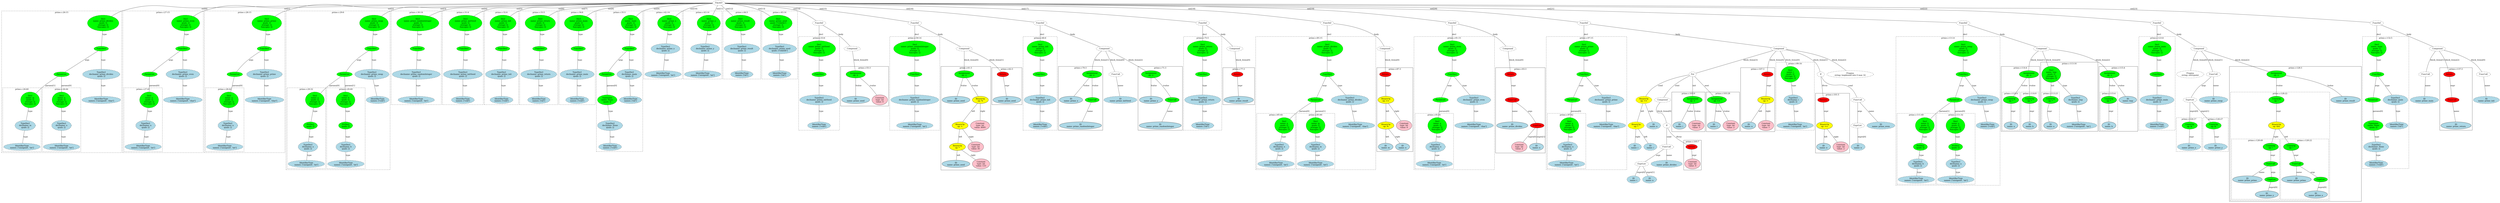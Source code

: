 strict graph "" {
	graph [bb="0,0,15077,1492.7"];
	node [label="\N"];
	subgraph cluster273 {
		graph [bb="14248,250.09,14532,1226.3",
			label="prime.c:132:5",
			lheight=0.21,
			lp="14390,1214.8",
			lwidth=1.07,
			style=dashed
		];
		278	[fillcolor=lightblue,
			height=0.74639,
			label="IdentifierType
names: ['void']",
			pos="14331,284.96",
			style="filled,dashed",
			width=1.9053];
		277	[fillcolor=lightblue,
			height=1.041,
			label="TypeDecl
declname: None
quals: []",
			pos="14331,410.91",
			style="filled,dashed",
			width=2.082];
		277 -- 278	[label=type,
			lp="14343,347.93",
			pos="14331,373.39 14331,353.68 14331,329.81 14331,312"];
		276	[fillcolor=green,
			height=1.041,
			label="Typename
name: None
quals: []",
			pos="14315,568.47",
			style="filled,dashed",
			width=1.6303];
		276 -- 277	[label=type,
			lp="14335,484.28",
			pos="14319,531 14321,506.12 14325,473.31 14327,448.42"];
		275	[fillcolor=green,
			height=0.5,
			label=ParamList,
			pos="14311,757.85",
			style="filled,dashed",
			width=1.3179];
		275 -- 276	[label="params[0]",
			lp="14340,673.66",
			pos="14311,739.56 14312,709.39 14313,646.51 14314,606.24"];
		274	[fillcolor=green,
			height=0.5,
			label=FuncDecl,
			pos="14335,947.23",
			style="filled,dashed",
			width=1.2457];
		274 -- 275	[label=args,
			lp="14336,863.04",
			pos="14333,928.94 14328,893.24 14318,811.76 14313,776.1"];
		279	[fillcolor=lightblue,
			height=1.041,
			label="TypeDecl
declname: main
quals: []",
			pos="14450,757.85",
			style="filled,dashed",
			width=2.0428];
		274 -- 279	[label=type,
			lp="14401,863.04",
			pos="14345,929.6 14364,899.24 14404,834.23 14429,793.76"];
		280	[fillcolor=lightblue,
			height=0.74639,
			label="IdentifierType
names: ['int']",
			pos="14458,568.47",
			style="filled,dashed",
			width=1.8463];
		279 -- 280	[label=type,
			lp="14465,673.66",
			pos="14452,720.28 14453,683.53 14456,627.83 14457,595.41"];
		273	[fillcolor=green,
			height=1.6303,
			label="Decl
name: main
quals: []
storage: []
funcspec: []",
			pos="14335,1136.6",
			style="filled,dashed",
			width=1.6106];
		273 -- 274	[label=type,
			lp="14347,1052.4",
			pos="14335,1077.9 14335,1039.1 14335,990.79 14335,965.49"];
	}
	subgraph cluster286 {
		graph [bb="14721,533.6,14913,996.23",
			label="prime.c:137:3",
			lheight=0.21,
			lp="14817,984.73",
			lwidth=1.07
		];
		288	[fillcolor=lightblue,
			height=0.74639,
			label="ID
name: prime_return",
			pos="14817,568.47",
			style=filled,
			width=2.4552];
		287	[fillcolor=red,
			height=0.5,
			label=FuncCall,
			pos="14795,757.85",
			style=filled,
			width=1.1916];
		287 -- 288	[label=name,
			lp="14820,673.66",
			pos="14797,739.56 14801,706.58 14809,634.52 14814,595.62"];
		286	[fillcolor=red,
			height=0.5,
			label=Return,
			pos="14779,947.23",
			style=filled,
			width=0.95686];
		286 -- 287	[label=expr,
			lp="14798,863.04",
			pos="14780,928.94 14784,893.24 14790,811.76 14794,776.1"];
	}
	subgraph cluster2 {
		graph [bb="8,368.04,714,1415.7",
			label="prime.c:26:15",
			lheight=0.21,
			lp="361,1404.2",
			lwidth=1.07,
			style=dashed
		];
		subgraph cluster8 {
			graph [bb="16,376.04,242,847.54",
				label="prime.c:26:60",
				lheight=0.21,
				lp="129,836.04",
				lwidth=1.07,
				style=dashed
			];
			10	[fillcolor=lightblue,
				height=0.74639,
				label="IdentifierType
names: ['unsigned', 'int']",
				pos="129,410.91",
				style="filled,dashed",
				width=2.907];
			9	[fillcolor=lightblue,
				height=1.041,
				label="TypeDecl
declname: m
quals: []",
				pos="147,568.47",
				style="filled,dashed",
				width=1.7285];
			9 -- 10	[label=type,
				lp="150,484.28",
				pos="142.78,531 139.48,502.44 134.96,463.42 132.01,437.95"];
			8	[fillcolor=green,
				height=1.6303,
				label="Decl
name: m
quals: []
storage: []
funcspec: []",
				pos="174,757.85",
				style="filled,dashed",
				width=1.591];
			8 -- 9	[label=type,
				lp="175,673.66",
				pos="165.75,699.61 161.36,669.15 156.1,632.61 152.26,606.01"];
		}
		subgraph cluster5 {
			graph [bb="250,376.04,476,847.54",
				label="prime.c:26:44",
				lheight=0.21,
				lp="363,836.04",
				lwidth=1.07,
				style=dashed
			];
			7	[fillcolor=lightblue,
				height=0.74639,
				label="IdentifierType
names: ['unsigned', 'int']",
				pos="363,410.91",
				style="filled,dashed",
				width=2.907];
			6	[fillcolor=lightblue,
				height=1.041,
				label="TypeDecl
declname: n
quals: []",
				pos="363,568.47",
				style="filled,dashed",
				width=1.6303];
			6 -- 7	[label=type,
				lp="375,484.28",
				pos="363,530.6 363,502.03 363,463.17 363,437.81"];
			5	[fillcolor=green,
				height=1.6303,
				label="Decl
name: n
quals: []
storage: []
funcspec: []",
				pos="363,757.85",
				style="filled,dashed",
				width=1.591];
			5 -- 6	[label=type,
				lp="375,673.66",
				pos="363,699.1 363,668.78 363,632.53 363,606.09"];
		}
		4	[fillcolor=green,
			height=0.5,
			label=ParamList,
			pos="363,947.23",
			style="filled,dashed",
			width=1.3179];
		4 -- 8	[label="params[1]",
			lp="296,863.04",
			pos="342.55,930.89 318.37,912.34 277.46,879.59 246,847.54 233.08,834.38 220.05,819.07 208.69,804.92"];
		4 -- 5	[label="params[0]",
			lp="391,863.04",
			pos="363,928.94 363,903.66 363,855.42 363,816.76"];
		3	[fillcolor=green,
			height=0.5,
			label=FuncDecl,
			pos="595,1136.6",
			style="filled,dashed",
			width=1.2457];
		3 -- 4	[label=args,
			lp="511.5,1052.4",
			pos="576.01,1120.3 532.51,1085.1 426,999.12 382.25,963.78"];
		11	[fillcolor=lightblue,
			height=1.041,
			label="TypeDecl
declname: prime_divides
quals: []",
			pos="595,947.23",
			style="filled,dashed",
			width=3.0445];
		3 -- 11	[label=type,
			lp="607,1052.4",
			pos="595,1118.3 595,1088.1 595,1025.3 595,985"];
		12	[fillcolor=lightblue,
			height=0.74639,
			label="IdentifierType
names: ['unsigned', 'char']",
			pos="595,757.85",
			style="filled,dashed",
			width=3.0838];
		11 -- 12	[label=type,
			lp="607,863.04",
			pos="595,909.66 595,872.91 595,817.21 595,784.79"];
		2	[fillcolor=green,
			height=1.6303,
			label="Decl
name: prime_divides
quals: []
storage: []
funcspec: []",
			pos="604,1326",
			style="filled,dashed",
			width=2.5927];
		2 -- 3	[label=type,
			lp="613,1241.8",
			pos="601.23,1267.2 599.37,1228.5 597.04,1180.2 595.83,1154.9"];
	}
	subgraph cluster13 {
		graph [bb="722,368.04,1194,1415.7",
			label="prime.c:27:15",
			lheight=0.21,
			lp="958,1404.2",
			lwidth=1.07,
			style=dashed
		];
		subgraph cluster16 {
			graph [bb="730,376.04,956,847.54",
				label="prime.c:27:41",
				lheight=0.21,
				lp="843,836.04",
				lwidth=1.07,
				style=dashed
			];
			18	[fillcolor=lightblue,
				height=0.74639,
				label="IdentifierType
names: ['unsigned', 'int']",
				pos="843,410.91",
				style="filled,dashed",
				width=2.907];
			17	[fillcolor=lightblue,
				height=1.041,
				label="TypeDecl
declname: n
quals: []",
				pos="860,568.47",
				style="filled,dashed",
				width=1.6303];
			17 -- 18	[label=type,
				lp="864,484.28",
				pos="856.01,531 852.89,502.44 848.63,463.42 845.85,437.95"];
			16	[fillcolor=green,
				height=1.6303,
				label="Decl
name: n
quals: []
storage: []
funcspec: []",
				pos="886,757.85",
				style="filled,dashed",
				width=1.591];
			16 -- 17	[label=type,
				lp="888,673.66",
				pos="878.06,699.61 873.83,669.15 868.76,632.61 865.07,606.01"];
		}
		15	[fillcolor=green,
			height=0.5,
			label=ParamList,
			pos="900,947.23",
			style="filled,dashed",
			width=1.3179];
		15 -- 16	[label="params[0]",
			lp="923,863.04",
			pos="898.71,928.94 896.82,903.66 893.22,855.42 890.33,816.76"];
		14	[fillcolor=green,
			height=0.5,
			label=FuncDecl,
			pos="1075,1136.6",
			style="filled,dashed",
			width=1.2457];
		14 -- 15	[label=args,
			lp="997.5,1052.4",
			pos="1055.8,1120.2 1033.2,1101.6 995.01,1068.9 966,1036.9 944.71,1013.5 923.44,983.41 911.02,965"];
		19	[fillcolor=lightblue,
			height=1.041,
			label="TypeDecl
declname: prime_even
quals: []",
			pos="1075,947.23",
			style="filled,dashed",
			width=2.7695];
		14 -- 19	[label=type,
			lp="1087,1052.4",
			pos="1075,1118.3 1075,1088.1 1075,1025.3 1075,985"];
		20	[fillcolor=lightblue,
			height=0.74639,
			label="IdentifierType
names: ['unsigned', 'char']",
			pos="1075,757.85",
			style="filled,dashed",
			width=3.0838];
		19 -- 20	[label=type,
			lp="1087,863.04",
			pos="1075,909.66 1075,872.91 1075,817.21 1075,784.79"];
		13	[fillcolor=green,
			height=1.6303,
			label="Decl
name: prime_even
quals: []
storage: []
funcspec: []",
			pos="1089,1326",
			style="filled,dashed",
			width=2.3374];
		13 -- 14	[label=type,
			lp="1096,1241.8",
			pos="1084.7,1267.2 1081.8,1228.5 1078.2,1180.2 1076.3,1154.9"];
	}
	subgraph cluster21 {
		graph [bb="1202,368.04,1674,1415.7",
			label="prime.c:28:15",
			lheight=0.21,
			lp="1438,1404.2",
			lwidth=1.07,
			style=dashed
		];
		subgraph cluster24 {
			graph [bb="1210,376.04,1436,847.54",
				label="prime.c:28:42",
				lheight=0.21,
				lp="1323,836.04",
				lwidth=1.07,
				style=dashed
			];
			26	[fillcolor=lightblue,
				height=0.74639,
				label="IdentifierType
names: ['unsigned', 'int']",
				pos="1323,410.91",
				style="filled,dashed",
				width=2.907];
			25	[fillcolor=lightblue,
				height=1.041,
				label="TypeDecl
declname: n
quals: []",
				pos="1358,568.47",
				style="filled,dashed",
				width=1.6303];
			25 -- 26	[label=type,
				lp="1353,484.28",
				pos="1349.8,531 1343.4,502.44 1334.6,463.42 1328.9,437.95"];
			24	[fillcolor=green,
				height=1.6303,
				label="Decl
name: n
quals: []
storage: []
funcspec: []",
				pos="1369,757.85",
				style="filled,dashed",
				width=1.591];
			24 -- 25	[label=type,
				lp="1377,673.66",
				pos="1365.6,699.1 1363.8,668.78 1361.7,632.53 1360.1,606.09"];
		}
		23	[fillcolor=green,
			height=0.5,
			label=ParamList,
			pos="1377,947.23",
			style="filled,dashed",
			width=1.3179];
		23 -- 24	[label="params[0]",
			lp="1402,863.04",
			pos="1376.3,928.94 1375.2,903.66 1373.1,855.42 1371.5,816.76"];
		22	[fillcolor=green,
			height=0.5,
			label=FuncDecl,
			pos="1555,1136.6",
			style="filled,dashed",
			width=1.2457];
		22 -- 23	[label=args,
			lp="1473.5,1052.4",
			pos="1534.8,1120.5 1511,1102.1 1470.9,1069.6 1441,1036.9 1419.8,1013.8 1399.4,983.65 1387.5,965.12"];
		27	[fillcolor=lightblue,
			height=1.041,
			label="TypeDecl
declname: prime_prime
quals: []",
			pos="1555,947.23",
			style="filled,dashed",
			width=2.907];
		22 -- 27	[label=type,
			lp="1567,1052.4",
			pos="1555,1118.3 1555,1088.1 1555,1025.3 1555,985"];
		28	[fillcolor=lightblue,
			height=0.74639,
			label="IdentifierType
names: ['unsigned', 'char']",
			pos="1555,757.85",
			style="filled,dashed",
			width=3.0838];
		27 -- 28	[label=type,
			lp="1567,863.04",
			pos="1555,909.66 1555,872.91 1555,817.21 1555,784.79"];
		21	[fillcolor=green,
			height=1.6303,
			label="Decl
name: prime_prime
quals: []
storage: []
funcspec: []",
			pos="1567,1326",
			style="filled,dashed",
			width=2.4552];
		21 -- 22	[label=type,
			lp="1575,1241.8",
			pos="1563.3,1267.2 1560.8,1228.5 1557.7,1180.2 1556.1,1154.9"];
	}
	subgraph cluster29 {
		graph [bb="1682,242.09,2304,1415.7",
			label="prime.c:29:6",
			lheight=0.21,
			lp="1993,1404.2",
			lwidth=0.97,
			style=dashed
		];
		subgraph cluster32 {
			graph [bb="1690,250.09,1916,847.54",
				label="prime.c:29:32",
				lheight=0.21,
				lp="1803,836.04",
				lwidth=1.07,
				style=dashed
			];
			35	[fillcolor=lightblue,
				height=0.74639,
				label="IdentifierType
names: ['unsigned', 'int']",
				pos="1803,284.96",
				style="filled,dashed",
				width=2.907];
			34	[fillcolor=lightblue,
				height=1.041,
				label="TypeDecl
declname: a
quals: []",
				pos="1812,410.91",
				style="filled,dashed",
				width=1.6303];
			34 -- 35	[label=type,
				lp="1821,347.93",
				pos="1809.3,373.39 1807.9,353.68 1806.2,329.81 1804.9,312"];
			33	[fillcolor=green,
				height=0.74639,
				label="PtrDecl
quals: []",
				pos="1825,568.47",
				style="filled,dashed",
				width=1.2178];
			33 -- 34	[label=type,
				lp="1831,484.28",
				pos="1822.8,541.43 1820.7,516 1817.4,477.07 1815.1,448.53"];
			32	[fillcolor=green,
				height=1.6303,
				label="Decl
name: a
quals: []
storage: []
funcspec: []",
				pos="1850,757.85",
				style="filled,dashed",
				width=1.591];
			32 -- 33	[label=type,
				lp="1852,673.66",
				pos="1842.4,699.61 1837.7,664.96 1832.1,622.42 1828.5,595.62"];
		}
		subgraph cluster36 {
			graph [bb="1924,250.09,2150,847.54",
				label="prime.c:29:49",
				lheight=0.21,
				lp="2037,836.04",
				lwidth=1.07,
				style=dashed
			];
			39	[fillcolor=lightblue,
				height=0.74639,
				label="IdentifierType
names: ['unsigned', 'int']",
				pos="2037,284.96",
				style="filled,dashed",
				width=2.907];
			38	[fillcolor=lightblue,
				height=1.041,
				label="TypeDecl
declname: b
quals: []",
				pos="2035,410.91",
				style="filled,dashed",
				width=1.6303];
			38 -- 39	[label=type,
				lp="2049,347.93",
				pos="2035.6,373.39 2035.9,353.68 2036.3,329.81 2036.6,312"];
			37	[fillcolor=green,
				height=0.74639,
				label="PtrDecl
quals: []",
				pos="2033,568.47",
				style="filled,dashed",
				width=1.2178];
			37 -- 38	[label=type,
				lp="2047,484.28",
				pos="2033.3,541.43 2033.7,516 2034.2,477.07 2034.5,448.53"];
			36	[fillcolor=green,
				height=1.6303,
				label="Decl
name: b
quals: []
storage: []
funcspec: []",
				pos="2032,757.85",
				style="filled,dashed",
				width=1.591];
			36 -- 37	[label=type,
				lp="2045,673.66",
				pos="2032.3,699.1 2032.5,664.48 2032.7,622.13 2032.9,595.47"];
		}
		31	[fillcolor=green,
			height=0.5,
			label=ParamList,
			pos="2028,947.23",
			style="filled,dashed",
			width=1.3179];
		31 -- 32	[label="params[0]",
			lp="1971,863.04",
			pos="2009.2,930.67 1986.9,911.91 1949.2,878.97 1920,847.54 1907.7,834.33 1895.2,819.16 1884.2,805.14"];
		31 -- 36	[label="params[1]",
			lp="2058,863.04",
			pos="2028.4,928.94 2028.9,903.66 2029.9,855.42 2030.8,816.76"];
		30	[fillcolor=green,
			height=0.5,
			label=FuncDecl,
			pos="2195,1136.6",
			style="filled,dashed",
			width=1.2457];
		30 -- 31	[label=args,
			lp="2116.5,1052.4",
			pos="2174.8,1120.3 2151.6,1102 2112.9,1069.7 2085,1036.9 2065.4,1013.9 2047.4,983.73 2037.1,965.17"];
		40	[fillcolor=lightblue,
			height=1.041,
			label="TypeDecl
declname: prime_swap
quals: []",
			pos="2195,947.23",
			style="filled,dashed",
			width=2.8088];
		30 -- 40	[label=type,
			lp="2207,1052.4",
			pos="2195,1118.3 2195,1088.1 2195,1025.3 2195,985"];
		41	[fillcolor=lightblue,
			height=0.74639,
			label="IdentifierType
names: ['void']",
			pos="2227,757.85",
			style="filled,dashed",
			width=1.9053];
		40 -- 41	[label=type,
			lp="2223,863.04",
			pos="2201.2,909.66 2207.5,872.91 2217,817.21 2222.6,784.79"];
		29	[fillcolor=green,
			height=1.6303,
			label="Decl
name: prime_swap
quals: []
storage: []
funcspec: []",
			pos="2203,1326",
			style="filled,dashed",
			width=2.3767];
		29 -- 30	[label=type,
			lp="2212,1241.8",
			pos="2200.5,1267.2 2198.9,1228.5 2196.8,1180.2 2195.7,1154.9"];
	}
	subgraph cluster42 {
		graph [bb="2312,722.98,2606,1415.7",
			label="prime.c:30:14",
			lheight=0.21,
			lp="2459,1404.2",
			lwidth=1.07,
			style=dashed
		];
		45	[fillcolor=lightblue,
			height=0.74639,
			label="IdentifierType
names: ['unsigned', 'int']",
			pos="2459,757.85",
			style="filled,dashed",
			width=2.907];
		44	[fillcolor=lightblue,
			height=1.041,
			label="TypeDecl
declname: prime_randomInteger
quals: []",
			pos="2459,947.23",
			style="filled,dashed",
			width=3.8498];
		44 -- 45	[label=type,
			lp="2471,863.04",
			pos="2459,909.66 2459,872.91 2459,817.21 2459,784.79"];
		43	[fillcolor=green,
			height=0.5,
			label=FuncDecl,
			pos="2465,1136.6",
			style="filled,dashed",
			width=1.2457];
		43 -- 44	[label=type,
			lp="2475,1052.4",
			pos="2464.4,1118.3 2463.5,1088.1 2461.5,1025.3 2460.2,985"];
		42	[fillcolor=green,
			height=1.6303,
			label="Decl
name: prime_randomInteger
quals: []
storage: []
funcspec: []",
			pos="2468,1326",
			style="filled,dashed",
			width=3.398];
		42 -- 43	[label=type,
			lp="2479,1241.8",
			pos="2467.1,1267.2 2466.5,1228.5 2465.7,1180.2 2465.3,1154.9"];
	}
	subgraph cluster46 {
		graph [bb="2614,722.98,2856,1415.7",
			label="prime.c:31:6",
			lheight=0.21,
			lp="2735,1404.2",
			lwidth=0.97,
			style=dashed
		];
		49	[fillcolor=lightblue,
			height=0.74639,
			label="IdentifierType
names: ['void']",
			pos="2735,757.85",
			style="filled,dashed",
			width=1.9053];
		48	[fillcolor=lightblue,
			height=1.041,
			label="TypeDecl
declname: prime_initSeed
quals: []",
			pos="2735,947.23",
			style="filled,dashed",
			width=3.1427];
		48 -- 49	[label=type,
			lp="2747,863.04",
			pos="2735,909.66 2735,872.91 2735,817.21 2735,784.79"];
		47	[fillcolor=green,
			height=0.5,
			label=FuncDecl,
			pos="2741,1136.6",
			style="filled,dashed",
			width=1.2457];
		47 -- 48	[label=type,
			lp="2751,1052.4",
			pos="2740.4,1118.3 2739.5,1088.1 2737.5,1025.3 2736.2,985"];
		46	[fillcolor=green,
			height=1.6303,
			label="Decl
name: prime_initSeed
quals: []
storage: []
funcspec: []",
			pos="2750,1326",
			style="filled,dashed",
			width=2.6909];
		46 -- 47	[label=type,
			lp="2759,1241.8",
			pos="2747.2,1267.2 2745.4,1228.5 2743,1180.2 2741.8,1154.9"];
	}
	subgraph cluster50 {
		graph [bb="2864,722.98,3070,1415.7",
			label="prime.c:32:6",
			lheight=0.21,
			lp="2967,1404.2",
			lwidth=0.97,
			style=dashed
		];
		53	[fillcolor=lightblue,
			height=0.74639,
			label="IdentifierType
names: ['void']",
			pos="2967,757.85",
			style="filled,dashed",
			width=1.9053];
		52	[fillcolor=lightblue,
			height=1.041,
			label="TypeDecl
declname: prime_init
quals: []",
			pos="2967,947.23",
			style="filled,dashed",
			width=2.632];
		52 -- 53	[label=type,
			lp="2979,863.04",
			pos="2967,909.66 2967,872.91 2967,817.21 2967,784.79"];
		51	[fillcolor=green,
			height=0.5,
			label=FuncDecl,
			pos="2973,1136.6",
			style="filled,dashed",
			width=1.2457];
		51 -- 52	[label=type,
			lp="2983,1052.4",
			pos="2972.4,1118.3 2971.5,1088.1 2969.5,1025.3 2968.2,985"];
		50	[fillcolor=green,
			height=1.6303,
			label="Decl
name: prime_init
quals: []
storage: []
funcspec: []",
			pos="2976,1326",
			style="filled,dashed",
			width=2.1802];
		50 -- 51	[label=type,
			lp="2987,1241.8",
			pos="2975.1,1267.2 2974.5,1228.5 2973.7,1180.2 2973.3,1154.9"];
	}
	subgraph cluster54 {
		graph [bb="3078,722.98,3304,1415.7",
			label="prime.c:33:5",
			lheight=0.21,
			lp="3191,1404.2",
			lwidth=0.97,
			style=dashed
		];
		57	[fillcolor=lightblue,
			height=0.74639,
			label="IdentifierType
names: ['int']",
			pos="3191,757.85",
			style="filled,dashed",
			width=1.8463];
		56	[fillcolor=lightblue,
			height=1.041,
			label="TypeDecl
declname: prime_return
quals: []",
			pos="3191,947.23",
			style="filled,dashed",
			width=2.907];
		56 -- 57	[label=type,
			lp="3203,863.04",
			pos="3191,909.66 3191,872.91 3191,817.21 3191,784.79"];
		55	[fillcolor=green,
			height=0.5,
			label=FuncDecl,
			pos="3197,1136.6",
			style="filled,dashed",
			width=1.2457];
		55 -- 56	[label=type,
			lp="3207,1052.4",
			pos="3196.4,1118.3 3195.5,1088.1 3193.5,1025.3 3192.2,985"];
		54	[fillcolor=green,
			height=1.6303,
			label="Decl
name: prime_return
quals: []
storage: []
funcspec: []",
			pos="3200,1326",
			style="filled,dashed",
			width=2.4552];
		54 -- 55	[label=type,
			lp="3211,1241.8",
			pos="3199.1,1267.2 3198.5,1228.5 3197.7,1180.2 3197.3,1154.9"];
	}
	subgraph cluster58 {
		graph [bb="3312,722.98,3530,1415.7",
			label="prime.c:34:6",
			lheight=0.21,
			lp="3421,1404.2",
			lwidth=0.97,
			style=dashed
		];
		61	[fillcolor=lightblue,
			height=0.74639,
			label="IdentifierType
names: ['void']",
			pos="3421,757.85",
			style="filled,dashed",
			width=1.9053];
		60	[fillcolor=lightblue,
			height=1.041,
			label="TypeDecl
declname: prime_main
quals: []",
			pos="3421,947.23",
			style="filled,dashed",
			width=2.8088];
		60 -- 61	[label=type,
			lp="3433,863.04",
			pos="3421,909.66 3421,872.91 3421,817.21 3421,784.79"];
		59	[fillcolor=green,
			height=0.5,
			label=FuncDecl,
			pos="3427,1136.6",
			style="filled,dashed",
			width=1.2457];
		59 -- 60	[label=type,
			lp="3437,1052.4",
			pos="3426.4,1118.3 3425.5,1088.1 3423.5,1025.3 3422.2,985"];
		58	[fillcolor=green,
			height=1.6303,
			label="Decl
name: prime_main
quals: []
storage: []
funcspec: []",
			pos="3429,1326",
			style="filled,dashed",
			width=2.3767];
		58 -- 59	[label=type,
			lp="3441,1241.8",
			pos="3428.4,1267.2 3428,1228.5 3427.5,1180.2 3427.2,1154.9"];
	}
	subgraph cluster62 {
		graph [bb="3538,376.04,3822,1415.7",
			label="prime.c:35:5",
			lheight=0.21,
			lp="3680,1404.2",
			lwidth=0.97,
			style=dashed
		];
		67	[fillcolor=lightblue,
			height=0.74639,
			label="IdentifierType
names: ['void']",
			pos="3621,410.91",
			style="filled,dashed",
			width=1.9053];
		66	[fillcolor=lightblue,
			height=1.041,
			label="TypeDecl
declname: None
quals: []",
			pos="3621,568.47",
			style="filled,dashed",
			width=2.082];
		66 -- 67	[label=type,
			lp="3633,484.28",
			pos="3621,530.6 3621,502.03 3621,463.17 3621,437.81"];
		65	[fillcolor=green,
			height=1.041,
			label="Typename
name: None
quals: []",
			pos="3605,757.85",
			style="filled,dashed",
			width=1.6303];
		65 -- 66	[label=type,
			lp="3625,673.66",
			pos="3608.1,720.28 3610.9,687.26 3615.1,638.94 3617.9,605.95"];
		64	[fillcolor=green,
			height=0.5,
			label=ParamList,
			pos="3601,947.23",
			style="filled,dashed",
			width=1.3179];
		64 -- 65	[label="params[0]",
			lp="3631,863.04",
			pos="3601.4,928.94 3602,898.77 3603.4,835.89 3604.2,795.62"];
		63	[fillcolor=green,
			height=0.5,
			label=FuncDecl,
			pos="3740,1136.6",
			style="filled,dashed",
			width=1.2457];
		63 -- 64	[label=args,
			lp="3686.5,1052.4",
			pos="3725.2,1119.4 3708,1100.3 3679.2,1067.3 3657,1036.9 3639.4,1012.8 3621.4,983.19 3610.7,965.02"];
		68	[fillcolor=lightblue,
			height=1.041,
			label="TypeDecl
declname: main
quals: []",
			pos="3740,947.23",
			style="filled,dashed",
			width=2.0428];
		63 -- 68	[label=type,
			lp="3752,1052.4",
			pos="3740,1118.3 3740,1088.1 3740,1025.3 3740,985"];
		69	[fillcolor=lightblue,
			height=0.74639,
			label="IdentifierType
names: ['int']",
			pos="3748,757.85",
			style="filled,dashed",
			width=1.8463];
		68 -- 69	[label=type,
			lp="3756,863.04",
			pos="3741.6,909.66 3743.1,872.91 3745.5,817.21 3746.9,784.79"];
		62	[fillcolor=green,
			height=1.6303,
			label="Decl
name: main
quals: []
storage: []
funcspec: []",
			pos="3748,1326",
			style="filled,dashed",
			width=1.6106];
		62 -- 63	[label=type,
			lp="3757,1241.8",
			pos="3745.5,1267.2 3743.9,1228.5 3741.8,1180.2 3740.7,1154.9"];
	}
	subgraph cluster70 {
		graph [bb="3830,912.36,4056,1415.7",
			label="prime.c:42:14",
			lheight=0.21,
			lp="3943,1404.2",
			lwidth=1.07,
			style=dashed
		];
		72	[fillcolor=lightblue,
			height=0.74639,
			label="IdentifierType
names: ['unsigned', 'int']",
			pos="3943,947.23",
			style="filled,dashed",
			width=2.907];
		71	[fillcolor=lightblue,
			height=1.041,
			label="TypeDecl
declname: prime_x
quals: []",
			pos="3955,1136.6",
			style="filled,dashed",
			width=2.3963];
		71 -- 72	[label=type,
			lp="3963,1052.4",
			pos="3952.7,1099 3950.3,1062.3 3946.7,1006.6 3944.7,974.17"];
		70	[fillcolor=green,
			height=1.6303,
			label="Decl
name: prime_x
quals: []
storage: []
funcspec: []",
			pos="3974,1326",
			style="filled,dashed",
			width=1.9642];
		70 -- 71	[label=type,
			lp="3979,1241.8",
			pos="3968.2,1267.5 3965.1,1237.2 3961.4,1200.8 3958.7,1174.3"];
	}
	subgraph cluster73 {
		graph [bb="4064,912.36,4290,1415.7",
			label="prime.c:43:14",
			lheight=0.21,
			lp="4177,1404.2",
			lwidth=1.07,
			style=dashed
		];
		75	[fillcolor=lightblue,
			height=0.74639,
			label="IdentifierType
names: ['unsigned', 'int']",
			pos="4177,947.23",
			style="filled,dashed",
			width=2.907];
		74	[fillcolor=lightblue,
			height=1.041,
			label="TypeDecl
declname: prime_y
quals: []",
			pos="4189,1136.6",
			style="filled,dashed",
			width=2.3963];
		74 -- 75	[label=type,
			lp="4197,1052.4",
			pos="4186.7,1099 4184.3,1062.3 4180.7,1006.6 4178.7,974.17"];
		73	[fillcolor=green,
			height=1.6303,
			label="Decl
name: prime_y
quals: []
storage: []
funcspec: []",
			pos="4208,1326",
			style="filled,dashed",
			width=1.9642];
		73 -- 74	[label=type,
			lp="4213,1241.8",
			pos="4202.2,1267.5 4199.1,1237.2 4195.4,1200.8 4192.7,1174.3"];
	}
	subgraph cluster76 {
		graph [bb="4298,912.36,4520,1415.7",
			label="prime.c:44:5",
			lheight=0.21,
			lp="4409,1404.2",
			lwidth=0.97,
			style=dashed
		];
		78	[fillcolor=lightblue,
			height=0.74639,
			label="IdentifierType
names: ['int']",
			pos="4409,947.23",
			style="filled,dashed",
			width=1.8463];
		77	[fillcolor=lightblue,
			height=1.041,
			label="TypeDecl
declname: prime_result
quals: []",
			pos="4409,1136.6",
			style="filled,dashed",
			width=2.8677];
		77 -- 78	[label=type,
			lp="4421,1052.4",
			pos="4409,1099 4409,1062.3 4409,1006.6 4409,974.17"];
		76	[fillcolor=green,
			height=1.6303,
			label="Decl
name: prime_result
quals: []
storage: []
funcspec: []",
			pos="4401,1326",
			style="filled,dashed",
			width=2.4159];
		76 -- 77	[label=type,
			lp="4417,1241.8",
			pos="4403.5,1267.2 4404.8,1236.9 4406.3,1200.7 4407.4,1174.2"];
	}
	subgraph cluster79 {
		graph [bb="4528,912.36,4742,1415.7",
			label="prime.c:45:14",
			lheight=0.21,
			lp="4635,1404.2",
			lwidth=1.07,
			style=dashed
		];
		81	[fillcolor=lightblue,
			height=0.74639,
			label="IdentifierType
names: ['int']",
			pos="4635,947.23",
			style="filled,dashed",
			width=1.8463];
		80	[fillcolor=lightblue,
			height=1.041,
			label="TypeDecl
declname: prime_seed
quals: ['volatile']",
			pos="4635,1136.6",
			style="filled,dashed",
			width=2.7499];
		80 -- 81	[label=type,
			lp="4647,1052.4",
			pos="4635,1099 4635,1062.3 4635,1006.6 4635,974.17"];
		79	[fillcolor=green,
			height=1.6303,
			label="Decl
name: prime_seed
quals: ['volatile']
storage: []
funcspec: []",
			pos="4627,1326",
			style="filled,dashed",
			width=2.2981];
		79 -- 80	[label=type,
			lp="4643,1241.8",
			pos="4629.5,1267.2 4630.8,1236.9 4632.3,1200.7 4633.4,1174.2"];
	}
	subgraph cluster83 {
		graph [bb="4750,533.6,4992,1226.3",
			label="prime.c:53:6",
			lheight=0.21,
			lp="4871,1214.8",
			lwidth=0.97,
			style=dashed
		];
		86	[fillcolor=lightblue,
			height=0.74639,
			label="IdentifierType
names: ['void']",
			pos="4871,568.47",
			style="filled,dashed",
			width=1.9053];
		85	[fillcolor=lightblue,
			height=1.041,
			label="TypeDecl
declname: prime_initSeed
quals: []",
			pos="4871,757.85",
			style="filled,dashed",
			width=3.1427];
		85 -- 86	[label=type,
			lp="4883,673.66",
			pos="4871,720.28 4871,683.53 4871,627.83 4871,595.41"];
		84	[fillcolor=green,
			height=0.5,
			label=FuncDecl,
			pos="4871,947.23",
			style="filled,dashed",
			width=1.2457];
		84 -- 85	[label=type,
			lp="4883,863.04",
			pos="4871,928.94 4871,898.77 4871,835.89 4871,795.62"];
		83	[fillcolor=green,
			height=1.6303,
			label="Decl
name: prime_initSeed
quals: []
storage: []
funcspec: []",
			pos="4871,1136.6",
			style="filled,dashed",
			width=2.6909];
		83 -- 84	[label=type,
			lp="4883,1052.4",
			pos="4871,1077.9 4871,1039.1 4871,990.79 4871,965.49"];
	}
	subgraph cluster88 {
		graph [bb="5000,712.37,5292,1005.1",
			label="prime.c:55:3",
			lheight=0.21,
			lp="5146,993.6",
			lwidth=0.97
		];
		89	[fillcolor=lightblue,
			height=0.74639,
			label="ID
name: prime_seed",
			pos="5091,757.85",
			style=filled,
			width=2.2981];
		88	[fillcolor=green,
			height=0.74639,
			label="Assignment
op: =",
			pos="5091,947.23",
			style=filled,
			width=1.6106];
		88 -- 89	[label=lvalue,
			lp="5108,863.04",
			pos="5091,920.18 5091,884.48 5091,820.73 5091,784.98"];
		90	[fillcolor=pink,
			height=1.041,
			label="Constant
type: int
value: 0",
			pos="5238,757.85",
			style=filled,
			width=1.2767];
		88 -- 90	[label=rvalue,
			lp="5194,863.04",
			pos="5115.5,922.67 5134.9,903.37 5162.1,874.89 5183,847.54 5196.3,830.12 5209.3,809.36 5219.4,792.3"];
	}
	subgraph cluster92 {
		graph [bb="5300,533.6,5594,1226.3",
			label="prime.c:59:14",
			lheight=0.21,
			lp="5447,1214.8",
			lwidth=1.07,
			style=dashed
		];
		95	[fillcolor=lightblue,
			height=0.74639,
			label="IdentifierType
names: ['unsigned', 'int']",
			pos="5447,568.47",
			style="filled,dashed",
			width=2.907];
		94	[fillcolor=lightblue,
			height=1.041,
			label="TypeDecl
declname: prime_randomInteger
quals: []",
			pos="5447,757.85",
			style="filled,dashed",
			width=3.8498];
		94 -- 95	[label=type,
			lp="5459,673.66",
			pos="5447,720.28 5447,683.53 5447,627.83 5447,595.41"];
		93	[fillcolor=green,
			height=0.5,
			label=FuncDecl,
			pos="5447,947.23",
			style="filled,dashed",
			width=1.2457];
		93 -- 94	[label=type,
			lp="5459,863.04",
			pos="5447,928.94 5447,898.77 5447,835.89 5447,795.62"];
		92	[fillcolor=green,
			height=1.6303,
			label="Decl
name: prime_randomInteger
quals: []
storage: []
funcspec: []",
			pos="5447,1136.6",
			style="filled,dashed",
			width=3.398];
		92 -- 93	[label=type,
			lp="5459,1052.4",
			pos="5447,1077.9 5447,1039.1 5447,990.79 5447,965.49"];
	}
	subgraph cluster191 {
		graph [bb="10002,522.99,10210,815.72",
			label="prime.c:103:9",
			lheight=0.21,
			lp="10106,804.22",
			lwidth=1.07
		];
		192	[fillcolor=lightblue,
			height=0.74639,
			label="ID
name: i",
			pos="10051,568.47",
			style=filled,
			width=1.1392];
		191	[fillcolor=green,
			height=0.74639,
			label="Assignment
op: =",
			pos="10089,757.85",
			style=filled,
			width=1.6106];
		191 -- 192	[label=lvalue,
			lp="10091,673.66",
			pos="10084,730.8 10076,695 10063,630.99 10056,595.3"];
		193	[fillcolor=pink,
			height=1.041,
			label="Constant
type: int
value: 3",
			pos="10156,568.47",
			style=filled,
			width=1.2767];
		191 -- 193	[label=rvalue,
			lp="10138,673.66",
			pos="10098,731.19 10110,698.41 10130,641.54 10143,604.72"];
	}
	subgraph cluster235 {
		graph [bb="12368,525.6,12612,1005.1",
			label="prime.c:114:4",
			lheight=0.21,
			lp="12490,993.6",
			lwidth=1.07
		];
		subgraph cluster236 {
			graph [bb="12376,533.6,12486,815.72",
				label="prime.c:114:4",
				lheight=0.21,
				lp="12431,804.22",
				lwidth=1.07,
				style=dashed
			];
			237	[fillcolor=lightblue,
				height=0.74639,
				label="ID
name: a",
				pos="12431,568.47",
				style=filled,
				width=1.1785];
			236	[fillcolor=green,
				height=0.74639,
				label="UnaryOp
op: *",
				pos="12431,757.85",
				style=filled,
				width=1.316];
			236 -- 237	[label=expr,
				lp="12444,673.66",
				pos="12431,730.8 12431,695.1 12431,631.35 12431,595.6"];
		}
		subgraph cluster238 {
			graph [bb="12494,533.6,12604,815.72",
				label="prime.c:114:9",
				lheight=0.21,
				lp="12549,804.22",
				lwidth=1.07,
				style=dashed
			];
			239	[fillcolor=lightblue,
				height=0.74639,
				label="ID
name: b",
				pos="12549,568.47",
				style=filled,
				width=1.1982];
			238	[fillcolor=green,
				height=0.74639,
				label="UnaryOp
op: *",
				pos="12549,757.85",
				style=filled,
				width=1.316];
			238 -- 239	[label=expr,
				lp="12562,673.66",
				pos="12549,730.8 12549,695.1 12549,631.35 12549,595.6"];
		}
		235	[fillcolor=green,
			height=0.74639,
			label="Assignment
op: =",
			pos="12434,947.23",
			style=filled,
			width=1.6106];
		235 -- 236	[label=lvalue,
			lp="12450,863.04",
			pos="12434,920.18 12433,884.48 12432,820.73 12431,784.98"];
		235 -- 238	[label=rvalue,
			lp="12506,863.04",
			pos="12450,920.96 12472,884.9 12512,819.1 12534,783.42"];
	}
	subgraph cluster168 {
		graph [bb="9234,242.09,9706,1226.3",
			label="prime.c:97:15",
			lheight=0.21,
			lp="9470,1214.8",
			lwidth=1.07,
			style=dashed
		];
		subgraph cluster171 {
			graph [bb="9242,250.09,9468,658.16",
				label="prime.c:97:42",
				lheight=0.21,
				lp="9355,646.66",
				lwidth=1.07,
				style=dashed
			];
			173	[fillcolor=lightblue,
				height=0.74639,
				label="IdentifierType
names: ['unsigned', 'int']",
				pos="9355,284.96",
				style="filled,dashed",
				width=2.907];
			172	[fillcolor=lightblue,
				height=1.041,
				label="TypeDecl
declname: n
quals: []",
				pos="9361,410.91",
				style="filled,dashed",
				width=1.6303];
			172 -- 173	[label=type,
				lp="9371,347.93",
				pos="9359.2,373.39 9358.3,353.68 9357.1,329.81 9356.3,312"];
			171	[fillcolor=green,
				height=1.6303,
				label="Decl
name: n
quals: []
storage: []
funcspec: []",
				pos="9370,568.47",
				style="filled,dashed",
				width=1.591];
			171 -- 172	[label=type,
				lp="9378,484.28",
				pos="9366.6,509.55 9365.5,489.16 9364.2,466.82 9363.1,448.66"];
		}
		170	[fillcolor=green,
			height=0.5,
			label=ParamList,
			pos="9385,757.85",
			style="filled,dashed",
			width=1.3179];
		170 -- 171	[label="params[0]",
			lp="9407,673.66",
			pos="9383.6,739.56 9381.6,714.28 9377.7,666.05 9374.6,627.38"];
		169	[fillcolor=green,
			height=0.5,
			label=FuncDecl,
			pos="9454,947.23",
			style="filled,dashed",
			width=1.2457];
		169 -- 170	[label=args,
			lp="9437.5,863.04",
			pos="9447.8,929.27 9434.7,893.69 9404.4,811.57 9391.3,775.91"];
		174	[fillcolor=lightblue,
			height=1.041,
			label="TypeDecl
declname: prime_prime
quals: []",
			pos="9586,757.85",
			style="filled,dashed",
			width=2.907];
		169 -- 174	[label=type,
			lp="9529,863.04",
			pos="9465.7,929.6 9487,899.42 9532.4,834.99 9560.9,794.48"];
		175	[fillcolor=lightblue,
			height=0.74639,
			label="IdentifierType
names: ['unsigned', 'char']",
			pos="9587,568.47",
			style="filled,dashed",
			width=3.0838];
		174 -- 175	[label=type,
			lp="9599,673.66",
			pos="9586.2,720.28 9586.4,683.53 9586.7,627.83 9586.9,595.41"];
		168	[fillcolor=green,
			height=1.6303,
			label="Decl
name: prime_prime
quals: []
storage: []
funcspec: []",
			pos="9454,1136.6",
			style="filled,dashed",
			width=2.4552];
		168 -- 169	[label=type,
			lp="9466,1052.4",
			pos="9454,1077.9 9454,1039.1 9454,990.79 9454,965.49"];
	}
	subgraph cluster185 {
		graph [bb="10888,365.43,11100,806.85",
			label="prime.c:101:5",
			lheight=0.21,
			lp="10994,795.35",
			lwidth=1.07
		];
		187	[fillcolor=lightblue,
			height=0.74639,
			label="ID
name: n",
			pos="10939,410.91",
			style=filled,
			width=1.1982];
		186	[fillcolor=yellow,
			height=0.74639,
			label="BinaryOp
op: ==",
			pos="10945,568.47",
			style=filled,
			width=1.3749];
		186 -- 187	[label=left,
			lp="10952,484.28",
			pos="10944,541.43 10943,512.72 10941,466.78 10940,438.03"];
		188	[fillcolor=pink,
			height=1.041,
			label="Constant
type: int
value: 2",
			pos="11046,410.91",
			style=filled,
			width=1.2767];
		186 -- 188	[label=right,
			lp="11015,484.28",
			pos="10961,542.82 10978,516.18 11006,473.6 11025,444.28"];
		185	[fillcolor=red,
			height=0.5,
			label=Return,
			pos="10937,757.85",
			style=filled,
			width=0.95686];
		185 -- 186	[label=expr,
			lp="10954,673.66",
			pos="10938,739.56 10939,706.58 10942,634.52 10944,595.62"];
	}
	subgraph cluster133 {
		graph [bb="7496,242.09,8202,1226.3",
			label="prime.c:85:15",
			lheight=0.21,
			lp="7849,1214.8",
			lwidth=1.07,
			style=dashed
		];
		subgraph cluster136 {
			graph [bb="7504,250.09,7730,658.16",
				label="prime.c:85:44",
				lheight=0.21,
				lp="7617,646.66",
				lwidth=1.07,
				style=dashed
			];
			138	[fillcolor=lightblue,
				height=0.74639,
				label="IdentifierType
names: ['unsigned', 'int']",
				pos="7617,284.96",
				style="filled,dashed",
				width=2.907];
			137	[fillcolor=lightblue,
				height=1.041,
				label="TypeDecl
declname: n
quals: []",
				pos="7635,410.91",
				style="filled,dashed",
				width=1.6303];
			137 -- 138	[label=type,
				lp="7640,347.93",
				pos="7629.7,373.39 7626.8,353.68 7623.4,329.81 7620.8,312"];
			136	[fillcolor=green,
				height=1.6303,
				label="Decl
name: n
quals: []
storage: []
funcspec: []",
				pos="7662,568.47",
				style="filled,dashed",
				width=1.591];
			136 -- 137	[label=type,
				lp="7661,484.28",
				pos="7652.1,510.43 7648.5,489.79 7644.6,467.05 7641.4,448.62"];
		}
		subgraph cluster139 {
			graph [bb="7738,250.09,7964,658.16",
				label="prime.c:85:60",
				lheight=0.21,
				lp="7851,646.66",
				lwidth=1.07,
				style=dashed
			];
			141	[fillcolor=lightblue,
				height=0.74639,
				label="IdentifierType
names: ['unsigned', 'int']",
				pos="7851,284.96",
				style="filled,dashed",
				width=2.907];
			140	[fillcolor=lightblue,
				height=1.041,
				label="TypeDecl
declname: m
quals: []",
				pos="7851,410.91",
				style="filled,dashed",
				width=1.7285];
			140 -- 141	[label=type,
				lp="7863,347.93",
				pos="7851,373.39 7851,353.68 7851,329.81 7851,312"];
			139	[fillcolor=green,
				height=1.6303,
				label="Decl
name: m
quals: []
storage: []
funcspec: []",
				pos="7851,568.47",
				style="filled,dashed",
				width=1.591];
			139 -- 140	[label=type,
				lp="7863,484.28",
				pos="7851,509.55 7851,489.16 7851,466.82 7851,448.66"];
		}
		135	[fillcolor=green,
			height=0.5,
			label=ParamList,
			pos="7851,757.85",
			style="filled,dashed",
			width=1.3179];
		135 -- 136	[label="params[0]",
			lp="7784,673.66",
			pos="7830.5,741.51 7806.4,722.96 7765.5,690.21 7734,658.16 7721.1,645 7708,629.69 7696.7,615.54"];
		135 -- 139	[label="params[1]",
			lp="7879,673.66",
			pos="7851,739.56 7851,714.28 7851,666.05 7851,627.38"];
		134	[fillcolor=green,
			height=0.5,
			label=FuncDecl,
			pos="7921,947.23",
			style="filled,dashed",
			width=1.2457];
		134 -- 135	[label=args,
			lp="7904.5,863.04",
			pos="7914.7,929.27 7901.4,893.69 7870.7,811.57 7857.4,775.91"];
		142	[fillcolor=lightblue,
			height=1.041,
			label="TypeDecl
declname: prime_divides
quals: []",
			pos="8054,757.85",
			style="filled,dashed",
			width=3.0445];
		134 -- 142	[label=type,
			lp="7996,863.04",
			pos="7932.8,929.6 7954.2,899.42 8000,834.99 8028.7,794.48"];
		143	[fillcolor=lightblue,
			height=0.74639,
			label="IdentifierType
names: ['unsigned', 'char']",
			pos="8083,568.47",
			style="filled,dashed",
			width=3.0838];
		142 -- 143	[label=type,
			lp="8080,673.66",
			pos="8059.7,720.28 8065.3,683.53 8074,627.83 8079,595.41"];
		133	[fillcolor=green,
			height=1.6303,
			label="Decl
name: prime_divides
quals: []
storage: []
funcspec: []",
			pos="7921,1136.6",
			style="filled,dashed",
			width=2.5927];
		133 -- 134	[label=type,
			lp="7933,1052.4",
			pos="7921,1077.9 7921,1039.1 7921,990.79 7921,965.49"];
	}
	subgraph cluster152 {
		graph [bb="8442,242.09,8914,1226.3",
			label="prime.c:91:15",
			lheight=0.21,
			lp="8678,1214.8",
			lwidth=1.07,
			style=dashed
		];
		subgraph cluster155 {
			graph [bb="8450,250.09,8676,658.16",
				label="prime.c:91:41",
				lheight=0.21,
				lp="8563,646.66",
				lwidth=1.07,
				style=dashed
			];
			157	[fillcolor=lightblue,
				height=0.74639,
				label="IdentifierType
names: ['unsigned', 'int']",
				pos="8563,284.96",
				style="filled,dashed",
				width=2.907];
			156	[fillcolor=lightblue,
				height=1.041,
				label="TypeDecl
declname: n
quals: []",
				pos="8580,410.91",
				style="filled,dashed",
				width=1.6303];
			156 -- 157	[label=type,
				lp="8585,347.93",
				pos="8575,373.39 8572.3,353.68 8569,329.81 8566.6,312"];
			155	[fillcolor=green,
				height=1.6303,
				label="Decl
name: n
quals: []
storage: []
funcspec: []",
				pos="8586,568.47",
				style="filled,dashed",
				width=1.591];
			155 -- 156	[label=type,
				lp="8595,484.28",
				pos="8583.8,509.55 8583,489.16 8582.1,466.82 8581.4,448.66"];
		}
		154	[fillcolor=green,
			height=0.5,
			label=ParamList,
			pos="8605,757.85",
			style="filled,dashed",
			width=1.3179];
		154 -- 155	[label="params[0]",
			lp="8626,673.66",
			pos="8603.2,739.56 8600.7,714.19 8595.8,665.7 8591.8,626.96"];
		153	[fillcolor=green,
			height=0.5,
			label=FuncDecl,
			pos="8663,947.23",
			style="filled,dashed",
			width=1.2457];
		153 -- 154	[label=args,
			lp="8651.5,863.04",
			pos="8657.8,929.27 8646.7,893.69 8621.3,811.57 8610.3,775.91"];
		158	[fillcolor=lightblue,
			height=1.041,
			label="TypeDecl
declname: prime_even
quals: []",
			pos="8780,757.85",
			style="filled,dashed",
			width=2.7695];
		153 -- 158	[label=type,
			lp="8730,863.04",
			pos="8673.4,929.6 8692.2,899.42 8732.5,834.99 8757.8,794.48"];
		159	[fillcolor=lightblue,
			height=0.74639,
			label="IdentifierType
names: ['unsigned', 'char']",
			pos="8795,568.47",
			style="filled,dashed",
			width=3.0838];
		158 -- 159	[label=type,
			lp="8800,673.66",
			pos="8782.9,720.28 8785.9,683.53 8790.3,627.83 8792.9,595.41"];
		152	[fillcolor=green,
			height=1.6303,
			label="Decl
name: prime_even
quals: []
storage: []
funcspec: []",
			pos="8663,1136.6",
			style="filled,dashed",
			width=2.3374];
		152 -- 153	[label=type,
			lp="8675,1052.4",
			pos="8663,1077.9 8663,1039.1 8663,990.79 8663,965.49"];
	}
	subgraph cluster106 {
		graph [bb="5602,722.98,5784,996.23",
			label="prime.c:62:3",
			lheight=0.21,
			lp="5693,984.73",
			lwidth=0.97
		];
		107	[fillcolor=lightblue,
			height=0.74639,
			label="ID
name: prime_seed",
			pos="5693,757.85",
			style=filled,
			width=2.2981];
		106	[fillcolor=red,
			height=0.5,
			label=Return,
			pos="5693,947.23",
			style=filled,
			width=0.95686];
		106 -- 107	[label=expr,
			lp="5705.5,863.04",
			pos="5693,928.94 5693,895.96 5693,823.9 5693,785"];
	}
	subgraph cluster230 {
		graph [bb="12016,525.6,12360,1036.9",
			label="prime.c:113:16",
			lheight=0.21,
			lp="12188,1025.4",
			lwidth=1.17
		];
		subgraph cluster233 {
			graph [bb="12024,533.6,12134,815.72",
				label="prime.c:113:23",
				lheight=0.21,
				lp="12079,804.22",
				lwidth=1.17,
				style=dashed
			];
			234	[fillcolor=lightblue,
				height=0.74639,
				label="ID
name: a",
				pos="12079,568.47",
				style=filled,
				width=1.1785];
			233	[fillcolor=green,
				height=0.74639,
				label="UnaryOp
op: *",
				pos="12079,757.85",
				style=filled,
				width=1.316];
			233 -- 234	[label=expr,
				lp="12076,673.66",
				pos="12073,731.11 12069,716.56 12066,697.96 12064,681.16 12061,651.56 12067,617.74 12072,595.14"];
		}
		232	[fillcolor=lightblue,
			height=0.74639,
			label="IdentifierType
names: ['unsigned', 'int']",
			pos="12247,568.47",
			style="filled,dashed",
			width=2.907];
		231	[fillcolor=lightblue,
			height=1.041,
			label="TypeDecl
declname: tmp
quals: []",
			pos="12247,757.85",
			style=filled,
			width=1.9249];
		231 -- 232	[label=type,
			lp="12259,673.66",
			pos="12247,720.28 12247,683.53 12247,627.83 12247,595.41"];
		230	[fillcolor=green,
			height=1.6303,
			label="Decl
name: tmp
quals: []
storage: []
funcspec: []",
			pos="12247,947.23",
			style=filled,
			width=1.591];
		230 -- 233	[label=init,
			lp="12160,863.04",
			pos="12200,912.98 12177,895.23 12150,872.01 12130,847.54 12114,828.05 12100,802.66 12091,784.04"];
		230 -- 231	[label=type,
			lp="12259,863.04",
			pos="12247,888.48 12247,858.16 12247,821.91 12247,795.47"];
	}
	subgraph cluster109 {
		graph [bb="6104,533.6,6310,1226.3",
			label="prime.c:66:6",
			lheight=0.21,
			lp="6207,1214.8",
			lwidth=0.97,
			style=dashed
		];
		112	[fillcolor=lightblue,
			height=0.74639,
			label="IdentifierType
names: ['void']",
			pos="6207,568.47",
			style="filled,dashed",
			width=1.9053];
		111	[fillcolor=lightblue,
			height=1.041,
			label="TypeDecl
declname: prime_init
quals: []",
			pos="6207,757.85",
			style="filled,dashed",
			width=2.632];
		111 -- 112	[label=type,
			lp="6219,673.66",
			pos="6207,720.28 6207,683.53 6207,627.83 6207,595.41"];
		110	[fillcolor=green,
			height=0.5,
			label=FuncDecl,
			pos="6207,947.23",
			style="filled,dashed",
			width=1.2457];
		110 -- 111	[label=type,
			lp="6219,863.04",
			pos="6207,928.94 6207,898.77 6207,835.89 6207,795.62"];
		109	[fillcolor=green,
			height=1.6303,
			label="Decl
name: prime_init
quals: []
storage: []
funcspec: []",
			pos="6207,1136.6",
			style="filled,dashed",
			width=2.1802];
		109 -- 110	[label=type,
			lp="6219,1052.4",
			pos="6207,1077.9 6207,1039.1 6207,990.79 6207,965.49"];
	}
	subgraph cluster130 {
		graph [bb="7298,722.98,7488,996.23",
			label="prime.c:77:3",
			lheight=0.21,
			lp="7393,984.73",
			lwidth=0.97
		];
		131	[fillcolor=lightblue,
			height=0.74639,
			label="ID
name: prime_result",
			pos="7393,757.85",
			style=filled,
			width=2.4159];
		130	[fillcolor=red,
			height=0.5,
			label=Return,
			pos="7384,947.23",
			style=filled,
			width=0.95686];
		130 -- 131	[label=expr,
			lp="7401.5,863.04",
			pos="7384.8,928.94 7386.4,895.96 7389.9,823.9 7391.7,785"];
	}
	subgraph cluster161 {
		graph [bb="8922,365.43,9226,996.23",
			label="prime.c:93:3",
			lheight=0.21,
			lp="9074,984.73",
			lwidth=0.97
		];
		163	[fillcolor=lightblue,
			height=0.74639,
			label="ID
name: prime_divides",
			pos="9023,568.47",
			style=filled,
			width=2.5927];
		162	[fillcolor=red,
			height=0.5,
			label=FuncCall,
			pos="9023,757.85",
			style=filled,
			width=1.1916];
		162 -- 163	[label=name,
			lp="9038.5,673.66",
			pos="9023,739.56 9023,706.58 9023,634.52 9023,595.62"];
		164	[fillcolor=red,
			height=0.5,
			label=ExprList,
			pos="9176,568.47",
			style=filled,
			width=1.1555];
		162 -- 164	[label=args,
			lp="9129.5,673.66",
			pos="9041.9,741.46 9063.6,723.11 9099.6,690.81 9125,658.16 9143,635.04 9159,604.88 9168.1,586.36"];
		165	[fillcolor=pink,
			height=1.041,
			label="Constant
type: int
value: 2",
			pos="9067,410.91",
			style=filled,
			width=1.2767];
		164 -- 165	[label="exprs[0]",
			lp="9145,484.28",
			pos="9164.5,551.12 9146.8,525.76 9112.3,476.51 9089.4,443.91"];
		166	[fillcolor=lightblue,
			height=0.74639,
			label="ID
name: n",
			pos="9174,410.91",
			style=filled,
			width=1.1982];
		164 -- 166	[label="exprs[1]",
			lp="9198,484.28",
			pos="9175.8,550.23 9175.4,523.02 9174.7,469.93 9174.3,438.02"];
		161	[fillcolor=red,
			height=0.5,
			label=Return,
			pos="9013,947.23",
			style=filled,
			width=0.95686];
		161 -- 162	[label=expr,
			lp="9030.5,863.04",
			pos="9013.9,928.94 9015.8,893.24 9020.2,811.76 9022.1,776.1"];
	}
	subgraph cluster145 {
		graph [bb="8210,376.04,8434,996.23",
			label="prime.c:87:3",
			lheight=0.21,
			lp="8322,984.73",
			lwidth=0.97
		];
		148	[fillcolor=lightblue,
			height=0.74639,
			label="ID
name: m",
			pos="8265,410.91",
			style=filled,
			width=1.2767];
		147	[fillcolor=yellow,
			height=0.74639,
			label="BinaryOp
op: %",
			pos="8267,568.47",
			style=filled,
			width=1.3749];
		147 -- 148	[label=left,
			lp="8275.5,484.28",
			pos="8266.7,541.43 8266.3,512.72 8265.7,466.78 8265.3,438.03"];
		149	[fillcolor=lightblue,
			height=0.74639,
			label="ID
name: n",
			pos="8372,410.91",
			style=filled,
			width=1.1982];
		147 -- 149	[label=right,
			lp="8339,484.28",
			pos="8283.6,542.82 8303.4,513.52 8336.2,464.95 8355.8,435.93"];
		146	[fillcolor=yellow,
			height=0.74639,
			label="BinaryOp
op: ==",
			pos="8267,757.85",
			style=filled,
			width=1.3749];
		146 -- 147	[label=left,
			lp="8276.5,673.66",
			pos="8267,730.8 8267,695.1 8267,631.35 8267,595.6"];
		150	[fillcolor=pink,
			height=1.041,
			label="Constant
type: int
value: 0",
			pos="8380,568.47",
			style=filled,
			width=1.2767];
		146 -- 150	[label=right,
			lp="8334,673.66",
			pos="8282,731.97 8302.1,698.62 8337.9,639.34 8360.2,602.35"];
		145	[fillcolor=red,
			height=0.5,
			label=Return,
			pos="8265,947.23",
			style=filled,
			width=0.95686];
		145 -- 146	[label=expr,
			lp="8278.5,863.04",
			pos="8265.2,928.94 8265.5,895.96 8266.3,823.9 8266.7,785"];
	}
	subgraph cluster125 {
		graph [bb="7064,533.6,7290,1226.3",
			label="prime.c:75:5",
			lheight=0.21,
			lp="7177,1214.8",
			lwidth=0.97,
			style=dashed
		];
		128	[fillcolor=lightblue,
			height=0.74639,
			label="IdentifierType
names: ['int']",
			pos="7177,568.47",
			style="filled,dashed",
			width=1.8463];
		127	[fillcolor=lightblue,
			height=1.041,
			label="TypeDecl
declname: prime_return
quals: []",
			pos="7177,757.85",
			style="filled,dashed",
			width=2.907];
		127 -- 128	[label=type,
			lp="7189,673.66",
			pos="7177,720.28 7177,683.53 7177,627.83 7177,595.41"];
		126	[fillcolor=green,
			height=0.5,
			label=FuncDecl,
			pos="7177,947.23",
			style="filled,dashed",
			width=1.2457];
		126 -- 127	[label=type,
			lp="7189,863.04",
			pos="7177,928.94 7177,898.77 7177,835.89 7177,795.62"];
		125	[fillcolor=green,
			height=1.6303,
			label="Decl
name: prime_return
quals: []
storage: []
funcspec: []",
			pos="7177,1136.6",
			style="filled,dashed",
			width=2.4552];
		125 -- 126	[label=type,
			lp="7189,1052.4",
			pos="7177,1077.9 7177,1039.1 7177,990.79 7177,965.49"];
	}
	subgraph cluster97 {
		graph [bb="5792,239.48,6096,1005.1",
			label="prime.c:61:3",
			lheight=0.21,
			lp="5944,993.6",
			lwidth=0.97
		];
		98	[fillcolor=lightblue,
			height=0.74639,
			label="ID
name: prime_seed",
			pos="5883,757.85",
			style=filled,
			width=2.2981];
		97	[fillcolor=green,
			height=0.74639,
			label="Assignment
op: =",
			pos="5883,947.23",
			style=filled,
			width=1.6106];
		97 -- 98	[label=lvalue,
			lp="5900,863.04",
			pos="5883,920.18 5883,884.48 5883,820.73 5883,784.98"];
		99	[fillcolor=yellow,
			height=0.74639,
			label="BinaryOp
op: %",
			pos="6033,757.85",
			style=filled,
			width=1.3749];
		97 -- 99	[label=rvalue,
			lp="5986,863.04",
			pos="5907.3,922.53 5926.6,903.16 5953.8,874.64 5975,847.54 5991.1,826.98 6007.2,801.94 6018.3,783.72"];
		100	[fillcolor=yellow,
			height=0.74639,
			label="BinaryOp
op: +",
			pos="5907,568.47",
			style=filled,
			width=1.3749];
		99 -- 100	[label=left,
			lp="5989.5,673.66",
			pos="6015.8,732.22 6001.9,712.33 5982,683.55 5965,658.16 5950.5,636.62 5934.4,611.91 5922.8,594.04"];
		105	[fillcolor=pink,
			height=1.041,
			label="Constant
type: int
value: 8095",
			pos="6031,568.47",
			style=filled,
			width=1.5713];
		99 -- 105	[label=right,
			lp="6046,673.66",
			pos="6032.7,730.8 6032.4,698.42 6031.8,642.96 6031.4,606.25"];
		101	[fillcolor=yellow,
			height=0.74639,
			label="BinaryOp
op: *",
			pos="5892,410.91",
			style=filled,
			width=1.3749];
		100 -- 101	[label=left,
			lp="5909.5,484.28",
			pos="5904.5,541.43 5901.7,512.63 5897.3,466.5 5894.5,437.77"];
		104	[fillcolor=pink,
			height=1.041,
			label="Constant
type: int
value: 81",
			pos="6007,410.91",
			style=filled,
			width=1.316];
		100 -- 104	[label=right,
			lp="5976,484.28",
			pos="5922.8,542.82 5939.9,516.26 5967.2,473.87 5986,444.56"];
		102	[fillcolor=lightblue,
			height=0.74639,
			label="ID
name: prime_seed",
			pos="5883,284.96",
			style=filled,
			width=2.2981];
		101 -- 102	[label=left,
			lp="5898.5,347.93",
			pos="5890.1,383.93 5888.6,362.77 5886.4,333.05 5884.9,311.91"];
		103	[fillcolor=pink,
			height=1.041,
			label="Constant
type: int
value: 133",
			pos="6036,284.96",
			style=filled,
			width=1.4535];
		101 -- 103	[label=right,
			lp="5986,347.93",
			pos="5917.7,387.75 5941.6,367.21 5977.2,336.54 6003.1,314.24"];
	}
	subgraph cluster216 {
		graph [bb="11386,126.74,12008,1226.3",
			label="prime.c:111:6",
			lheight=0.21,
			lp="11697,1214.8",
			lwidth=1.07,
			style=dashed
		];
		subgraph cluster223 {
			graph [bb="11628,134.74,11854,658.16",
				label="prime.c:111:49",
				lheight=0.21,
				lp="11741,646.66",
				lwidth=1.17,
				style=dashed
			];
			226	[fillcolor=lightblue,
				height=0.74639,
				label="IdentifierType
names: ['unsigned', 'int']",
				pos="11741,169.61",
				style="filled,dashed",
				width=2.907];
			225	[fillcolor=lightblue,
				height=1.041,
				label="TypeDecl
declname: b
quals: []",
				pos="11740,284.96",
				style="filled,dashed",
				width=1.6303];
			225 -- 226	[label=type,
				lp="11753,221.98",
				pos="11740,247.47 11740,230.9 11741,211.69 11741,196.61"];
			224	[fillcolor=green,
				height=0.74639,
				label="PtrDecl
quals: []",
				pos="11739,410.91",
				style="filled,dashed",
				width=1.2178];
			224 -- 225	[label=type,
				lp="11752,347.93",
				pos="11739,383.93 11739,366.18 11740,342.4 11740,322.72"];
			223	[fillcolor=green,
				height=1.6303,
				label="Decl
name: b
quals: []
storage: []
funcspec: []",
				pos="11738,568.47",
				style="filled,dashed",
				width=1.591];
			223 -- 224	[label=type,
				lp="11751,484.28",
				pos="11738,509.55 11739,485.01 11739,457.66 11739,438.16"];
		}
		subgraph cluster219 {
			graph [bb="11394,134.74,11620,658.16",
				label="prime.c:111:32",
				lheight=0.21,
				lp="11507,646.66",
				lwidth=1.17,
				style=dashed
			];
			222	[fillcolor=lightblue,
				height=0.74639,
				label="IdentifierType
names: ['unsigned', 'int']",
				pos="11507,169.61",
				style="filled,dashed",
				width=2.907];
			221	[fillcolor=lightblue,
				height=1.041,
				label="TypeDecl
declname: a
quals: []",
				pos="11542,284.96",
				style="filled,dashed",
				width=1.6303];
			221 -- 222	[label=type,
				lp="11537,221.98",
				pos="11531,248.09 11526,231.36 11520,211.82 11515,196.54"];
			220	[fillcolor=green,
				height=0.74639,
				label="PtrDecl
quals: []",
				pos="11551,410.91",
				style="filled,dashed",
				width=1.2178];
			220 -- 221	[label=type,
				lp="11560,347.93",
				pos="11549,383.93 11548,366.18 11546,342.4 11545,322.72"];
			219	[fillcolor=green,
				height=1.6303,
				label="Decl
name: a
quals: []
storage: []
funcspec: []",
				pos="11555,568.47",
				style="filled,dashed",
				width=1.591];
			219 -- 220	[label=type,
				lp="11565,484.28",
				pos="11554,509.55 11553,485.01 11552,457.66 11552,438.16"];
		}
		218	[fillcolor=green,
			height=0.5,
			label=ParamList,
			pos="11732,757.85",
			style="filled,dashed",
			width=1.3179];
		218 -- 219	[label="params[0]",
			lp="11675,673.66",
			pos="11713,741.33 11691,722.6 11653,689.69 11624,658.16 11612,645.12 11600,630.14 11589,616.26"];
		218 -- 223	[label="params[1]",
			lp="11763,673.66",
			pos="11733,739.56 11733,714.28 11735,666.05 11736,627.38"];
		217	[fillcolor=green,
			height=0.5,
			label=FuncDecl,
			pos="11785,947.23",
			style="filled,dashed",
			width=1.2457];
		217 -- 218	[label=args,
			lp="11776,863.04",
			pos="11780,929.27 11770,893.69 11747,811.57 11737,775.91"];
		227	[fillcolor=lightblue,
			height=1.041,
			label="TypeDecl
declname: prime_swap
quals: []",
			pos="11899,757.85",
			style="filled,dashed",
			width=2.8088];
		217 -- 227	[label=type,
			lp="11851,863.04",
			pos="11795,929.6 11813,899.42 11853,834.99 11877,794.48"];
		228	[fillcolor=lightblue,
			height=0.74639,
			label="IdentifierType
names: ['void']",
			pos="11931,568.47",
			style="filled,dashed",
			width=1.9053];
		227 -- 228	[label=type,
			lp="11927,673.66",
			pos="11905,720.28 11912,683.53 11921,627.83 11927,595.41"];
		216	[fillcolor=green,
			height=1.6303,
			label="Decl
name: prime_swap
quals: []
storage: []
funcspec: []",
			pos="11785,1136.6",
			style="filled,dashed",
			width=2.3767];
		216 -- 217	[label=type,
			lp="11797,1052.4",
			pos="11785,1077.9 11785,1039.1 11785,990.79 11785,965.49"];
	}
	subgraph cluster120 {
		graph [bb="6318,533.6,6580,1005.1",
			label="prime.c:71:3",
			lheight=0.21,
			lp="6449,993.6",
			lwidth=0.97
		];
		121	[fillcolor=lightblue,
			height=0.74639,
			label="ID
name: prime_y",
			pos="6397,757.85",
			style=filled,
			width=1.9642];
		120	[fillcolor=green,
			height=0.74639,
			label="Assignment
op: =",
			pos="6514,947.23",
			style=filled,
			width=1.6106];
		120 -- 121	[label=lvalue,
			lp="6483,863.04",
			pos="6498.2,920.96 6475.9,885.2 6435.3,820.19 6412.9,784.32"];
		122	[fillcolor=green,
			height=0.5,
			label=FuncCall,
			pos="6529,757.85",
			style=filled,
			width=1.1916];
		120 -- 122	[label=rvalue,
			lp="6539,863.04",
			pos="6516.1,920.18 6519.2,881.26 6525,809 6527.6,776.04"];
		123	[fillcolor=lightblue,
			height=0.74639,
			label="ID
name: prime_randomInteger",
			pos="6450,568.47",
			style=filled,
			width=3.398];
		122 -- 123	[label=name,
			lp="6512.5,673.66",
			pos="6521.8,739.89 6508,707.01 6477.4,634.4 6460.9,595.42"];
	}
	subgraph cluster211 {
		graph [bb="10668,522.99,10880,996.23",
			label="prime.c:107:3",
			lheight=0.21,
			lp="10774,984.73",
			lwidth=1.07
		];
		213	[fillcolor=lightblue,
			height=0.74639,
			label="ID
name: n",
			pos="10719,568.47",
			style=filled,
			width=1.1982];
		212	[fillcolor=yellow,
			height=0.74639,
			label="BinaryOp
op: >",
			pos="10725,757.85",
			style=filled,
			width=1.3749];
		212 -- 213	[label=left,
			lp="10732,673.66",
			pos="10724,730.8 10723,695.1 10721,631.35 10720,595.6"];
		214	[fillcolor=pink,
			height=1.041,
			label="Constant
type: int
value: 1",
			pos="10826,568.47",
			style=filled,
			width=1.2767];
		212 -- 214	[label=right,
			lp="10786,673.66",
			pos="10738,731.97 10756,698.82 10788,640.05 10808,603.01"];
		211	[fillcolor=red,
			height=0.5,
			label=Return,
			pos="10717,947.23",
			style=filled,
			width=0.95686];
		211 -- 212	[label=expr,
			lp="10734,863.04",
			pos="10718,928.94 10719,895.96 10722,823.9 10724,785"];
	}
	subgraph cluster116 {
		graph [bb="6794,533.6,7056,1005.1",
			label="prime.c:70:3",
			lheight=0.21,
			lp="6925,993.6",
			lwidth=0.97
		];
		117	[fillcolor=lightblue,
			height=0.74639,
			label="ID
name: prime_x",
			pos="6873,757.85",
			style=filled,
			width=1.9642];
		116	[fillcolor=green,
			height=0.74639,
			label="Assignment
op: =",
			pos="6873,947.23",
			style=filled,
			width=1.6106];
		116 -- 117	[label=lvalue,
			lp="6890,863.04",
			pos="6873,920.18 6873,884.48 6873,820.73 6873,784.98"];
		118	[fillcolor=green,
			height=0.5,
			label=FuncCall,
			pos="7005,757.85",
			style=filled,
			width=1.1916];
		116 -- 118	[label=rvalue,
			lp="6965,863.04",
			pos="6894.5,921.89 6911.2,902.39 6934.7,874.01 6953,847.54 6969.7,823.48 6986.3,793.85 6996.1,775.66"];
		119	[fillcolor=lightblue,
			height=0.74639,
			label="ID
name: prime_randomInteger",
			pos="6926,568.47",
			style=filled,
			width=3.398];
		118 -- 119	[label=name,
			lp="6988.5,673.66",
			pos="6997.8,739.89 6984,707.01 6953.4,634.4 6936.9,595.42"];
	}
	subgraph cluster209 {
		graph [bb="10066,239.48,10174,459.91",
			label="prime.c:105:7",
			lheight=0.21,
			lp="10120,448.41",
			lwidth=1.07
		];
		210	[fillcolor=pink,
			height=1.041,
			label="Constant
type: int
value: 0",
			pos="10120,284.96",
			style=filled,
			width=1.2767];
		209	[fillcolor=red,
			height=0.5,
			label=Return,
			pos="10114,410.91",
			style=filled,
			width=0.95686];
		209 -- 210	[label=expr,
			lp="10130,347.93",
			pos="10115,392.68 10116,374.65 10117,345.81 10118,322.65"];
	}
	subgraph cluster199 {
		graph [bb="10218,522.99,10426,815.72",
			label="prime.c:103:28",
			lheight=0.21,
			lp="10322,804.22",
			lwidth=1.17
		];
		200	[fillcolor=lightblue,
			height=0.74639,
			label="ID
name: i",
			pos="10267,568.47",
			style=filled,
			width=1.1392];
		199	[fillcolor=green,
			height=0.74639,
			label="Assignment
op: +=",
			pos="10284,757.85",
			style=filled,
			width=1.6106];
		199 -- 200	[label=lvalue,
			lp="10295,673.66",
			pos="10282,730.8 10278,695 10273,630.99 10269,595.3"];
		201	[fillcolor=pink,
			height=1.041,
			label="Constant
type: int
value: 2",
			pos="10372,568.47",
			style=filled,
			width=1.2767];
		199 -- 201	[label=rvalue,
			lp="10343,673.66",
			pos="10296,731.19 10312,698.11 10339,640.49 10356,603.71"];
	}
	subgraph cluster177 {
		graph [bb="10434,533.6,10660,1036.9",
			label="prime.c:99:16",
			lheight=0.21,
			lp="10547,1025.4",
			lwidth=1.07,
			style=dashed
		];
		179	[fillcolor=lightblue,
			height=0.74639,
			label="IdentifierType
names: ['unsigned', 'int']",
			pos="10547,568.47",
			style="filled,dashed",
			width=2.907];
		178	[fillcolor=lightblue,
			height=1.041,
			label="TypeDecl
declname: i
quals: []",
			pos="10583,757.85",
			style="filled,dashed",
			width=1.5713];
		178 -- 179	[label=type,
			lp="10581,673.66",
			pos="10576,720.28 10569,683.53 10558,627.83 10552,595.41"];
		177	[fillcolor=green,
			height=1.6303,
			label="Decl
name: i
quals: []
storage: []
funcspec: []",
			pos="10589,947.23",
			style="filled,dashed",
			width=1.591];
		177 -- 178	[label=type,
			lp="10599,863.04",
			pos="10587,888.48 10586,858.16 10585,821.91 10584,795.47"];
	}
	subgraph cluster240 {
		graph [bb="12620,525.6,12864,1005.1",
			label="prime.c:115:4",
			lheight=0.21,
			lp="12742,993.6",
			lwidth=1.07
		];
		subgraph cluster241 {
			graph [bb="12628,533.6,12738,815.72",
				label="prime.c:115:4",
				lheight=0.21,
				lp="12683,804.22",
				lwidth=1.07,
				style=dashed
			];
			242	[fillcolor=lightblue,
				height=0.74639,
				label="ID
name: b",
				pos="12683,568.47",
				style=filled,
				width=1.1982];
			241	[fillcolor=green,
				height=0.74639,
				label="UnaryOp
op: *",
				pos="12683,757.85",
				style=filled,
				width=1.316];
			241 -- 242	[label=expr,
				lp="12696,673.66",
				pos="12683,730.8 12683,695.1 12683,631.35 12683,595.6"];
		}
		240	[fillcolor=green,
			height=0.74639,
			label="Assignment
op: =",
			pos="12686,947.23",
			style=filled,
			width=1.6106];
		240 -- 241	[label=lvalue,
			lp="12702,863.04",
			pos="12686,920.18 12685,884.48 12684,820.73 12683,784.98"];
		243	[fillcolor=lightblue,
			height=0.74639,
			label="ID
name: tmp",
			pos="12802,757.85",
			style=filled,
			width=1.4928];
		240 -- 243	[label=rvalue,
			lp="12758,863.04",
			pos="12702,920.96 12724,885 12764,819.46 12787,783.72"];
	}
	subgraph cluster245 {
		graph [bb="12872,533.6,13090,1226.3",
			label="prime.c:123:6",
			lheight=0.21,
			lp="12981,1214.8",
			lwidth=1.07,
			style=dashed
		];
		248	[fillcolor=lightblue,
			height=0.74639,
			label="IdentifierType
names: ['void']",
			pos="12981,568.47",
			style="filled,dashed",
			width=1.9053];
		247	[fillcolor=lightblue,
			height=1.041,
			label="TypeDecl
declname: prime_main
quals: []",
			pos="12981,757.85",
			style="filled,dashed",
			width=2.8088];
		247 -- 248	[label=type,
			lp="12993,673.66",
			pos="12981,720.28 12981,683.53 12981,627.83 12981,595.41"];
		246	[fillcolor=green,
			height=0.5,
			label=FuncDecl,
			pos="12981,947.23",
			style="filled,dashed",
			width=1.2457];
		246 -- 247	[label=type,
			lp="12993,863.04",
			pos="12981,928.94 12981,898.77 12981,835.89 12981,795.62"];
		245	[fillcolor=green,
			height=1.6303,
			label="Decl
name: prime_main
quals: []
storage: []
funcspec: []",
			pos="12981,1136.6",
			style="filled,dashed",
			width=2.3767];
		245 -- 246	[label=type,
			lp="12993,1052.4",
			pos="12981,1077.9 12981,1039.1 12981,990.79 12981,965.49"];
	}
	subgraph cluster254 {
		graph [bb="13098,376.04,13256,626.34",
			label="prime.c:126:17",
			lheight=0.21,
			lp="13177,614.84",
			lwidth=1.17,
			style=dashed
		];
		255	[fillcolor=lightblue,
			height=0.74639,
			label="ID
name: prime_x",
			pos="13177,410.91",
			style="filled,dashed",
			width=1.9642];
		254	[fillcolor=green,
			height=0.74639,
			label="UnaryOp
op: &",
			pos="13182,568.47",
			style="filled,dashed",
			width=1.316];
		254 -- 255	[label=expr,
			lp="13192,484.28",
			pos="13181,541.43 13180,512.72 13179,466.78 13178,438.03"];
	}
	subgraph cluster258 {
		graph [bb="13430,8,14240,1005.1",
			label="prime.c:128:3",
			lheight=0.21,
			lp="13835,993.6",
			lwidth=1.07
		];
		subgraph cluster260 {
			graph [bb="13438,16,14050,815.72",
				label="prime.c:128:22",
				lheight=0.21,
				lp="13744,804.22",
				lwidth=1.17,
				style=dashed
			];
			subgraph cluster267 {
				graph [bb="13748,24,14042,468.78",
					label="prime.c:128:49",
					lheight=0.21,
					lp="13895,457.28",
					lwidth=1.17,
					style=dashed
				];
				269	[fillcolor=lightblue,
					height=0.74639,
					label="ID
name: prime_prime",
					pos="13844,169.61",
					style=filled,
					width=2.4552];
				268	[fillcolor=green,
					height=0.5,
					label=FuncCall,
					pos="13844,284.96",
					style=filled,
					width=1.1916];
				268 -- 269	[label=name,
					lp="13860,221.98",
					pos="13844,266.74 13844,248.16 13844,218.35 13844,196.85"];
				270	[fillcolor=green,
					height=0.5,
					label=ExprList,
					pos="13992,169.61",
					style=filled,
					width=1.1555];
				268 -- 270	[label=args,
					lp="13942,221.98",
					pos="13864,268.91 13892,247.23 13944,207.44 13972,185.72"];
				271	[fillcolor=lightblue,
					height=0.74639,
					label="ID
name: prime_y",
					pos="13963,58.87",
					style=filled,
					width=1.9642];
				270 -- 271	[label="exprs[0]",
					lp="14001,111.24",
					pos="13987,151.62 13983,133.94 13975,106.04 13970,85.64"];
				267	[fillcolor=green,
					height=0.74639,
					label="UnaryOp
op: !",
					pos="13814,410.91",
					style=filled,
					width=1.316];
				267 -- 268	[label=expr,
					lp="13842,347.93",
					pos="13820,384.23 13826,359.83 13835,323.86 13840,302.88"];
			}
			subgraph cluster262 {
				graph [bb="13446,24,13740,468.78",
					label="prime.c:128:22",
					lheight=0.21,
					lp="13593,457.28",
					lwidth=1.17,
					style=dashed
				];
				264	[fillcolor=lightblue,
					height=0.74639,
					label="ID
name: prime_prime",
					pos="13542,169.61",
					style=filled,
					width=2.4552];
				263	[fillcolor=green,
					height=0.5,
					label=FuncCall,
					pos="13685,284.96",
					style=filled,
					width=1.1916];
				263 -- 264	[label=name,
					lp="13628,221.98",
					pos="13666,268.67 13642,249.76 13601,217.32 13573,194.96"];
				265	[fillcolor=green,
					height=0.5,
					label=ExprList,
					pos="13690,169.61",
					style=filled,
					width=1.1555];
				263 -- 265	[label=args,
					lp="13698,221.98",
					pos="13686,266.74 13687,245.31 13688,208.95 13689,187.62"];
				266	[fillcolor=lightblue,
					height=0.74639,
					label="ID
name: prime_x",
					pos="13661,58.87",
					style=filled,
					width=1.9642];
				265 -- 266	[label="exprs[0]",
					lp="13699,111.24",
					pos="13685,151.62 13681,133.94 13673,106.04 13668,85.64"];
				262	[fillcolor=green,
					height=0.74639,
					label="UnaryOp
op: !",
					pos="13685,410.91",
					style=filled,
					width=1.316];
				262 -- 263	[label=expr,
					lp="13698,347.93",
					pos="13685,383.93 13685,359.65 13685,324.09 13685,303.16"];
			}
			261	[fillcolor=yellow,
				height=0.74639,
				label="BinaryOp
op: &&",
				pos="13720,568.47",
				style=filled,
				width=1.3749];
			261 -- 262	[label=left,
				lp="13712,484.28",
				pos="13714,541.78 13708,512.96 13697,466.47 13691,437.64"];
			261 -- 267	[label=right,
				lp="13785,484.28",
				pos="13735,542.82 13752,513.69 13782,465.52 13799,436.44"];
			260	[fillcolor=green,
				height=0.74639,
				label="UnaryOp
op: !",
				pos="13720,757.85",
				style=filled,
				width=1.316];
			260 -- 261	[label=expr,
				lp="13732,673.66",
				pos="13720,730.8 13720,695.1 13720,631.35 13720,595.6"];
		}
		259	[fillcolor=lightblue,
			height=0.74639,
			label="ID
name: prime_result",
			pos="14145,757.85",
			style=filled,
			width=2.4159];
		258	[fillcolor=green,
			height=0.74639,
			label="Assignment
op: =",
			pos="13720,947.23",
			style=filled,
			width=1.6106];
		258 -- 260	[label=rvalue,
			lp="13737,863.04",
			pos="13720,920.18 13720,884.48 13720,820.73 13720,784.98"];
		258 -- 259	[label=lvalue,
			lp="14054,863.04",
			pos="13775,938.36 13844,926.66 13964,900.18 14054,847.54 14082,831.04 14108,803.97 14125,784.07"];
	}
	subgraph cluster256 {
		graph [bb="13264,376.04,13422,626.34",
			label="prime.c:126:27",
			lheight=0.21,
			lp="13343,614.84",
			lwidth=1.17,
			style=dashed
		];
		257	[fillcolor=lightblue,
			height=0.74639,
			label="ID
name: prime_y",
			pos="13343,410.91",
			style="filled,dashed",
			width=1.9642];
		256	[fillcolor=green,
			height=0.74639,
			label="UnaryOp
op: &",
			pos="13331,568.47",
			style="filled,dashed",
			width=1.316];
		256 -- 257	[label=expr,
			lp="13350,484.28",
			pos="13333,541.43 13335,512.63 13339,466.5 13341,437.77"];
	}
	1	[fillcolor=white,
		height=0.5,
		label=FileAST,
		pos="4270,1474.7",
		style="filled,dashed",
		width=1.1374];
	1 -- 2	[label="ext[0]",
		lp="1200.5,1431.2",
		pos="4228.7,1473.8 3959.7,1474.5 2429.8,1476.5 1184,1438.7 976.73,1432.4 912.42,1487.8 718,1415.7 694.49,1407 671.95,1391.5 653.21,1375.9"];
	1 -- 13	[label="ext[1]",
		lp="1687.5,1431.2",
		pos="4229.1,1473.7 3986.5,1473.5 2711.2,1471 1671,1438.7 1460.6,1432.1 1394.5,1491 1198,1415.7 1174.9,1406.8 1153,1391 1134.9,1375.2"];
	1 -- 21	[label="ext[2]",
		lp="2309.5,1431.2",
		pos="4228.9,1473.3 4021.8,1471 3071.1,1460.1 2293,1438.7 2019.6,1431.1 1934.4,1510.9 1678,1415.7 1654.8,1407 1632.7,1391.5 1614.4,1375.8"];
	1 -- 29	[label="ext[3]",
		lp="2618.5,1431.2",
		pos="4229,1473.7 4041.9,1473.5 3250.4,1470.8 2602,1438.7 2471.1,1432.2 2429.2,1465.5 2308,1415.7 2286.1,1406.7 2265.5,1391.4 2248.4,1376"];
	1 -- 42	[label="ext[4]",
		lp="2863.5,1431.2",
		pos="4228.9,1473.8 4058.8,1473.8 3393.1,1471.8 2847,1438.7 2741.4,1432.3 2710.2,1449.7 2610,1415.7 2582.9,1406.5 2555.6,1391.2 2532.3,\
1375.9"];
	1 -- 46	[label="ext[5]",
		lp="3075.5,1431.2",
		pos="4228.9,1473.8 4074.9,1473.9 3517.1,1471.7 3059,1438.7 2970.2,1432.3 2942.1,1450.1 2860,1415.7 2838.2,1406.5 2817.2,1391.7 2799.5,\
1376.7"];
	1 -- 50	[label="ext[6]",
		lp="3325.5,1431.2",
		pos="4229.2,1473.1 4096.5,1471 3665.1,1462.6 3309,1438.7 3204.3,1431.7 3170,1458.1 3074,1415.7 3053.2,1406.5 3033.9,1391.1 3017.9,1375.8"];
	1 -- 54	[label="ext[7]",
		lp="3462.5,1431.2",
		pos="4229,1472.8 4056.4,1468.9 3393.8,1451.5 3308,1415.7 3285.8,1406.4 3264.7,1391.1 3247,1375.7"];
	1 -- 58	[label="ext[8]",
		lp="3637.5,1431.2",
		pos="4228.7,1473.7 4092.9,1473.5 3661.2,1468.3 3534,1415.7 3512.2,1406.6 3491.5,1391.3 3474.4,1375.9"];
	1 -- 62	[label="ext[9]",
		lp="3912.5,1431.2",
		pos="4229.4,1472 4133.4,1467.5 3895.5,1452.7 3826,1415.7 3808.1,1406.1 3792.4,1390.7 3779.8,1375.4"];
	1 -- 70	[label="ext[10]",
		lp="4129,1431.2",
		pos="4230.8,1469.1 4186.7,1462.7 4114.2,1447.8 4060,1415.7 4042.5,1405.3 4026.1,1390.4 4012.5,1375.8"];
	1 -- 73	[label="ext[11]",
		lp="4276,1431.2",
		pos="4262.9,1456.9 4255.2,1438.6 4242.4,1408.4 4231.1,1381.7"];
	1 -- 76	[label="ext[12]",
		lp="4333,1431.2",
		pos="4284.3,1457.7 4301.5,1438.4 4331.3,1405 4356.5,1376.8"];
	1 -- 79	[label="ext[13]",
		lp="4525,1431.2",
		pos="4309.9,1470.6 4361.7,1465.2 4453.7,1451.2 4524,1415.7 4544.5,1405.3 4564.4,1390 4581.1,1375"];
	82	[fillcolor=white,
		height=0.5,
		label=FuncDef,
		pos="4871,1326",
		style="filled,dashed",
		width=1.1555];
	1 -- 82	[label="ext[14]",
		lp="4738,1431.2",
		pos="4310.4,1471.3 4410.3,1465 4666.6,1446.4 4746,1415.7 4789.7,1398.8 4832.4,1363.2 4854.8,1342.6"];
	91	[fillcolor=white,
		height=0.5,
		label=FuncDef,
		pos="5447,1326",
		style="filled,dashed",
		width=1.1555];
	1 -- 91	[label="ext[15]",
		lp="4895,1431.2",
		pos="4310.6,1471.8 4394.9,1467.6 4594.9,1456.6 4762,1438.7 5011.2,1411.9 5307.7,1354.9 5410.1,1334.5"];
	108	[fillcolor=white,
		height=0.5,
		label=FuncDef,
		pos="6207,1326",
		style="filled,dashed",
		width=1.1555];
	1 -- 108	[label="ext[16]",
		lp="5419,1431.2",
		pos="4310.9,1472.9 4466,1469.7 5032.8,1455.7 5498,1415.7 5754.8,1393.6 6061.7,1348.9 6168.3,1332.9"];
	124	[fillcolor=white,
		height=0.5,
		label=FuncDef,
		pos="7177,1326",
		style="filled,dashed",
		width=1.1555];
	1 -- 124	[label="ext[17]",
		lp="6118,1431.2",
		pos="4311,1473.5 4518.7,1472.4 5476.2,1464.8 6258,1415.7 6599.1,1394.3 7009.6,1347 7137.2,1331.8"];
	132	[fillcolor=white,
		height=0.5,
		label=FuncDef,
		pos="7921,1326",
		style="filled,dashed",
		width=1.1555];
	1 -- 132	[label="ext[18]",
		lp="7114,1431.2",
		pos="4311.3,1473.5 4623.9,1472 6624.2,1460.6 7228,1415.7 7479,1397 7778.4,1350.3 7882.8,1333.3"];
	151	[fillcolor=white,
		height=0.5,
		label=FuncDef,
		pos="8663,1326",
		style="filled,dashed",
		width=1.1555];
	1 -- 151	[label="ext[19]",
		lp="7824,1431.2",
		pos="4311,1473.7 4665,1474.1 7209.4,1475 7972,1415.7 8221.9,1396.2 8520.1,1350.1 8624.6,1333.3"];
	167	[fillcolor=white,
		height=0.5,
		label=FuncDef,
		pos="9454,1326",
		style="filled,dashed",
		width=1.1555];
	1 -- 167	[label="ext[20]",
		lp="8554,1431.2",
		pos="4311.2,1473.4 4732.2,1471 8251.1,1449.5 8714,1415.7 8983.4,1396 9305.5,1349.4 9415.2,1332.9"];
	215	[fillcolor=white,
		height=0.5,
		label=FuncDef,
		pos="11785,1326",
		style="filled,dashed",
		width=1.1555];
	1 -- 215	[label="ext[21]",
		lp="9256,1431.2",
		pos="4310.9,1473.6 4634.2,1473 6810.3,1467.8 8578,1438.7 8990.1,1431.9 9093.1,1428.8 9505,1415.7 10411,1386.8 11518,1338.7 11744,1328.8"];
	244	[fillcolor=white,
		height=0.5,
		label=FuncDef,
		pos="12981,1326",
		style="filled,dashed",
		width=1.1555];
	1 -- 244	[label="ext[22]",
		lp="11548,1431.2",
		pos="4311.3,1473.5 4875,1471.7 11035,1450.3 11836,1415.7 12270,1397 12794,1345.9 12941,1331.1"];
	272	[fillcolor=white,
		height=0.5,
		label=FuncDef,
		pos="14335,1326",
		style="filled,dashed",
		width=1.1555];
	1 -- 272	[label="ext[23]",
		lp="12838,1431.2",
		pos="4311.1,1473.7 4744.6,1473.4 8517.7,1470.1 11572,1438.7 12221,1432 12384,1442.8 13032,1415.7 13530,1394.8 14134,1344.3 14295,1330.5"];
	82 -- 83	[label=decl,
		lp="4882.5,1241.8",
		pos="4871,1307.7 4871,1282.4 4871,1234.2 4871,1195.5"];
	87	[fillcolor=white,
		height=0.5,
		label=Compound,
		pos="5070,1136.6",
		style="filled,dashed",
		width=1.3902];
	82 -- 87	[label=body,
		lp="5001,1241.8",
		pos="4892.4,1310.2 4918.2,1291.8 4962.3,1259.1 4996,1226.3 5019.9,1203.1 5043.9,1172.7 5057.8,1154.2"];
	91 -- 92	[label=decl,
		lp="5458.5,1241.8",
		pos="5447,1307.7 5447,1282.4 5447,1234.2 5447,1195.5"];
	96	[fillcolor=white,
		height=0.5,
		label=Compound,
		pos="5693,1136.6",
		style="filled,dashed",
		width=1.3902];
	91 -- 96	[label=body,
		lp="5601,1241.8",
		pos="5470.9,1311.1 5501.4,1293 5555.4,1259.7 5598,1226.3 5627.7,1203 5659,1172.4 5677.3,1153.9"];
	108 -- 109	[label=decl,
		lp="6218.5,1241.8",
		pos="6207,1307.7 6207,1282.4 6207,1234.2 6207,1195.5"];
	113	[fillcolor=white,
		height=0.5,
		label=Compound,
		pos="6584,1136.6",
		style="filled,dashed",
		width=1.3902];
	108 -- 113	[label=body,
		lp="6399,1241.8",
		pos="6233.2,1312 6301.7,1277.9 6485.4,1186.6 6555.9,1151.6"];
	124 -- 125	[label=decl,
		lp="7188.5,1241.8",
		pos="7177,1307.7 7177,1282.4 7177,1234.2 7177,1195.5"];
	129	[fillcolor=white,
		height=0.5,
		label=Compound,
		pos="7370,1136.6",
		style="filled,dashed",
		width=1.3902];
	124 -- 129	[label=body,
		lp="7300,1241.8",
		pos="7196.9,1309.8 7220.9,1291.2 7261.9,1258.1 7294,1226.3 7317.8,1202.7 7342.5,1172.7 7357,1154.3"];
	132 -- 133	[label=decl,
		lp="7932.5,1241.8",
		pos="7921,1307.7 7921,1282.4 7921,1234.2 7921,1195.5"];
	144	[fillcolor=white,
		height=0.5,
		label=Compound,
		pos="8263,1136.6",
		style="filled,dashed",
		width=1.3902];
	132 -- 144	[label=body,
		lp="8208,1241.8",
		pos="7960.4,1319.7 8019.3,1310.1 8131.3,1285.1 8206,1226.3 8230.3,1207.2 8247.4,1174.6 8256.1,1154.8"];
	151 -- 152	[label=decl,
		lp="8674.5,1241.8",
		pos="8663,1307.7 8663,1282.4 8663,1234.2 8663,1195.5"];
	160	[fillcolor=white,
		height=0.5,
		label=Compound,
		pos="8997,1136.6",
		style="filled,dashed",
		width=1.3902];
	151 -- 160	[label=body,
		lp="8920,1241.8",
		pos="8698.9,1316.8 8750.8,1303.8 8848,1274.8 8918,1226.3 8946.6,1206.4 8971.9,1174.2 8985.8,1154.5"];
	167 -- 168	[label=decl,
		lp="9465.5,1241.8",
		pos="9454,1307.7 9454,1282.4 9454,1234.2 9454,1195.5"];
	176	[fillcolor=white,
		height=0.5,
		label=Compound,
		pos="10653,1136.6",
		style="filled,dashed",
		width=1.3902];
	167 -- 176	[label=body,
		lp="10032,1241.8",
		pos="9492.5,1319 9671,1291.1 10417,1174.5 10608,1144.6"];
	215 -- 216	[label=decl,
		lp="11796,1241.8",
		pos="11785,1307.7 11785,1282.4 11785,1234.2 11785,1195.5"];
	229	[fillcolor=white,
		height=0.5,
		label=Compound,
		pos="12320,1136.6",
		style="filled,dashed",
		width=1.3902];
	215 -- 229	[label=body,
		lp="12051,1241.8",
		pos="11816,1314 11910,1281.1 12188,1183.9 12285,1149.7"];
	244 -- 245	[label=decl,
		lp="12992,1241.8",
		pos="12981,1307.7 12981,1282.4 12981,1234.2 12981,1195.5"];
	249	[fillcolor=white,
		height=0.5,
		label=Compound,
		pos="13232,1136.6",
		style="filled,dashed",
		width=1.3902];
	244 -- 249	[label=body,
		lp="13113,1241.8",
		pos="13001,1310 13048,1275.1 13164,1188.7 13211,1153.2"];
	272 -- 273	[label=decl,
		lp="14346,1241.8",
		pos="14335,1307.7 14335,1282.4 14335,1234.2 14335,1195.5"];
	281	[fillcolor=white,
		height=0.5,
		label=Compound,
		pos="14706,1136.6",
		style="filled,dashed",
		width=1.3902];
	272 -- 281	[label=body,
		lp="14533,1241.8",
		pos="14362,1312.1 14400,1293.5 14474,1257.7 14536,1226.3 14587,1200.6 14646,1169.7 14679,1151.9"];
	87 -- 88	[label="block_items[0]",
		lp="5121.5,1052.4",
		pos="5071.9,1118.3 5075.6,1085.3 5083.7,1013.3 5088.1,974.38"];
	96 -- 97	[label="block_items[0]",
		lp="5836.5,1052.4",
		pos="5712.2,1119.9 5730.2,1105 5757.6,1081.7 5780,1059.9 5809.7,1031.1 5841.7,995.59 5862,972.47"];
	96 -- 106	[label="block_items[1]",
		lp="5734.5,1052.4",
		pos="5693,1118.3 5693,1082.6 5693,1001.1 5693,965.48"];
	113 -- 116	[label="block_items[1]",
		lp="6779.5,1052.4",
		pos="6610.5,1121.2 6637.3,1106.5 6679.6,1082.6 6715,1059.9 6760.8,1030.6 6811.9,993.64 6843.3,970.48"];
	113 -- 120	[label="block_items[2]",
		lp="6579.5,1052.4",
		pos="6571.7,1119 6561.2,1104.2 6546.6,1081.6 6538,1059.9 6526.8,1031.7 6520.4,997.34 6517.1,974.23"];
	114	[fillcolor=white,
		height=0.5,
		label=FuncCall,
		pos="6660,947.23",
		style="filled,dashed",
		width=1.1916];
	113 -- 114	[label="block_items[0]",
		lp="6669.5,1052.4",
		pos="6593,1118.7 6600.8,1103.6 6612.4,1080.6 6621,1059.9 6634.8,1026.9 6647.8,987.19 6654.8,965.11"];
	129 -- 130	[label="block_items[0]",
		lp="7418.5,1052.4",
		pos="7371.3,1118.3 7374,1082.6 7380,1001.1 7382.7,965.48"];
	144 -- 145	[label="block_items[0]",
		lp="8305.5,1052.4",
		pos="8263.2,1118.3 8263.6,1082.6 8264.4,1001.1 8264.8,965.48"];
	160 -- 161	[label="block_items[0]",
		lp="9046.5,1052.4",
		pos="8998.5,1118.3 9001.5,1082.6 9008.5,1001.1 9011.5,965.48"];
	176 -- 177	[label="block_items[0]",
		lp="10644,1052.4",
		pos="10639,1119.1 10627,1104.5 10611,1082.2 10603,1059.9 10597,1043 10593,1023.7 10591,1006"];
	176 -- 211	[label="block_items[4]",
		lp="10734,1052.4",
		pos="10661,1118.7 10668,1103.6 10679,1080.6 10686,1059.9 10698,1027.1 10708,987.64 10713,965.49"];
	180	[fillcolor=white,
		height=0.5,
		label=If,
		pos="10922,947.23",
		style="filled,dashed",
		width=0.75];
	176 -- 180	[label="block_items[1]",
		lp="10916,1052.4",
		pos="10696,1127.3 10747,1115.5 10832,1089.2 10884,1036.9 10904,1017 10914,985.05 10919,965.41"];
	189	[fillcolor=white,
		height=0.74639,
		label="Pragma
string: loopbound min 0 max 16",
		pos="11104,947.23",
		style="filled,dashed",
		width=3.8105];
	176 -- 189	[label="block_items[2]",
		lp="11030,1052.4",
		pos="10700,1130.4 10763,1122.1 10875,1102.3 10962,1059.9 11007,1037.8 11052,999.33 11079,973.82"];
	190	[fillcolor=white,
		height=0.5,
		label=For,
		pos="10089,947.23",
		style="filled,dashed",
		width=0.75];
	176 -- 190	[label="block_items[3]",
		lp="10464,1052.4",
		pos="10617,1123.7 10511,1088.5 10201,985.35 10113,956.06"];
	229 -- 230	[label="block_items[0]",
		lp="12332,1052.4",
		pos="12313,1118.7 12303,1092.6 12283,1041.7 12268,1002.2"];
	229 -- 235	[label="block_items[1]",
		lp="12428,1052.4",
		pos="12334,1119.1 12346,1104.2 12365,1081.4 12378,1059.9 12396,1031.6 12412,996.94 12423,973.81"];
	229 -- 240	[label="block_items[2]",
		lp="12644,1052.4",
		pos="12365,1128.9 12427,1118 12538,1091.9 12616,1036.9 12640,1020.2 12659,993.2 12672,973.36"];
	249 -- 258	[label="block_items[2]",
		lp="13502,1052.4",
		pos="13265,1122.9 13351,1090 13580,1002.1 13676,965.05"];
	250	[fillcolor=white,
		height=0.74639,
		label="Pragma
string: entrypoint",
		pos="13179,947.23",
		style="filled,dashed",
		width=2.1606];
	249 -- 250	[label="block_items[0]",
		lp="13238,1052.4",
		pos="13222,1118.8 13214,1103.8 13202,1081.1 13196,1059.9 13187,1031.4 13183,997.39 13181,974.44"];
	251	[fillcolor=white,
		height=0.5,
		label=FuncCall,
		pos="13318,947.23",
		style="filled,dashed",
		width=1.1916];
	249 -- 251	[label="block_items[1]",
		lp="13326,1052.4",
		pos="13244,1119.1 13254,1104.1 13269,1081.3 13279,1059.9 13294,1027.7 13307,987.66 13313,965.34"];
	281 -- 286	[label="block_items[2]",
		lp="14792,1052.4",
		pos="14716,1118.9 14724,1103.8 14736,1080.9 14745,1059.9 14758,1027.2 14769,987.39 14775,965.21"];
	282	[fillcolor=white,
		height=0.5,
		label=FuncCall,
		pos="14981,947.23",
		style="filled,dashed",
		width=1.1916];
	281 -- 282	[label="block_items[0]",
		lp="14944,1052.4",
		pos="14744,1124.5 14788,1109.9 14864,1080.8 14917,1036.9 14942,1016.5 14962,984.36 14972,964.91"];
	284	[fillcolor=white,
		height=0.5,
		label=FuncCall,
		pos="14634,947.23",
		style="filled,dashed",
		width=1.1916];
	281 -- 284	[label="block_items[1]",
		lp="14704,1052.4",
		pos="14694,1118.9 14685,1104 14671,1081.3 14662,1059.9 14649,1027.7 14641,987.68 14637,965.35"];
	115	[fillcolor=lightblue,
		height=0.74639,
		label="ID
name: prime_initSeed",
		pos="6687,757.85",
		style="filled,dashed",
		width=2.6909];
	114 -- 115	[label=name,
		lp="6688.5,863.04",
		pos="6662.5,928.94 6667.2,895.96 6677.6,823.9 6683.2,785"];
	180 -- 185	[label=iftrue,
		lp="10945,863.04",
		pos="10923,928.94 10926,893.24 10933,811.76 10936,776.1"];
	181	[fillcolor=white,
		height=0.5,
		label=FuncCall,
		pos="11151,757.85",
		style="filled,dashed",
		width=1.1916];
	180 -- 181	[label=cond,
		lp="11106,863.04",
		pos="10928,929.69 10934,916.66 10944,899.02 10958,888.54 11012,848.11 11052,889.85 11104,847.54 11127,828.94 11140,795.94 11146,775.86"];
	190 -- 191	[label=init,
		lp="10098,863.04",
		pos="10089,928.94 10089,895.96 10089,823.9 10089,785"];
	190 -- 199	[label=next,
		lp="10217,863.04",
		pos="10107,933.72 10133,916.08 10179,882.15 10214,847.54 10234,827.7 10253,802.35 10267,783.84"];
	194	[fillcolor=yellow,
		height=0.74639,
		label="BinaryOp
op: <=",
		pos="9826,757.85",
		style="filled,dashed",
		width=1.3749];
	190 -- 194	[label=cond,
		lp="9928.5,863.04",
		pos="10065,939.12 10024,926.27 9940.4,895.9 9885,847.54 9864.7,829.79 9848.3,803.44 9838,784.07"];
	202	[fillcolor=white,
		height=0.5,
		label=Compound,
		pos="9944,757.85",
		style="filled,dashed",
		width=1.3902];
	190 -- 202	[label=stmt,
		lp="10030,863.04",
		pos="10074,931.99 10055,913.49 10022,879.74 9998,847.54 9980.2,823.93 9963,794.17 9953,775.83"];
	182	[fillcolor=lightblue,
		height=0.74639,
		label="ID
name: prime_even",
		pos="11294,568.47",
		style="filled,dashed",
		width=2.3374];
	181 -- 182	[label=name,
		lp="11234,673.66",
		pos="11163,740.55 11188,707.78 11245,633.74 11275,594.68"];
	183	[fillcolor=white,
		height=0.5,
		label=ExprList,
		pos="11150,568.47",
		style="filled,dashed",
		width=1.1555];
	181 -- 183	[label=args,
		lp="11162,673.66",
		pos="11151,739.56 11151,703.86 11150,622.38 11150,586.72"];
	195	[fillcolor=yellow,
		height=0.74639,
		label="BinaryOp
op: *",
		pos="9766,568.47",
		style="filled,dashed",
		width=1.3749];
	194 -- 195	[label=left,
		lp="9811.5,673.66",
		pos="9817.8,731.19 9806.3,695.41 9785.7,630.9 9774.2,595.12"];
	198	[fillcolor=lightblue,
		height=0.74639,
		label="ID
name: n",
		pos="9877,568.47",
		style="filled,dashed",
		width=1.1982];
	194 -- 198	[label=right,
		lp="9863,673.66",
		pos="9833,731.19 9842.7,695.41 9860.3,630.9 9870,595.12"];
	203	[fillcolor=white,
		height=0.5,
		label=If,
		pos="9965,568.47",
		style="filled,dashed",
		width=0.75];
	202 -- 203	[label="block_items[0]",
		lp="9956.5,673.66",
		pos="9930.9,740.25 9917.7,721.35 9901.1,690.04 9915,666.16 9918.6,659.96 9924.3,663.55 9929,658.16 9947.3,637.27 9957,605.89 9961.6,586.6"];
	184	[fillcolor=lightblue,
		height=0.74639,
		label="ID
name: n",
		pos="11153,410.91",
		style="filled,dashed",
		width=1.1982];
	183 -- 184	[label="exprs[0]",
		lp="11175,484.28",
		pos="11150,550.23 11151,523.02 11152,469.93 11152,438.02"];
	196	[fillcolor=lightblue,
		height=0.74639,
		label="ID
name: i",
		pos="9857,410.91",
		style="filled,dashed",
		width=1.1392];
	195 -- 196	[label=left,
		lp="9826.5,484.28",
		pos="9780.6,542.48 9797.7,513.28 9825.8,465.28 9842.7,436.33"];
	197	[fillcolor=lightblue,
		height=0.74639,
		label="ID
name: i",
		pos="9757,410.91",
		style="filled,dashed",
		width=1.1392];
	195 -- 197	[label=right,
		lp="9775,484.28",
		pos="9764.5,541.43 9762.8,512.63 9760.2,466.5 9758.5,437.77"];
	203 -- 209	[label=iftrue,
		lp="10045,484.28",
		pos="9972.4,551.08 9978.4,538.97 9987.4,522.46 9998,509.78 10027,475.17 10069,443.13 10094,425.67"];
	204	[fillcolor=white,
		height=0.5,
		label=FuncCall,
		pos="9963,410.91",
		style="filled,dashed",
		width=1.1916];
	203 -- 204	[label=cond,
		lp="9977.5,484.28",
		pos="9964.8,550.23 9964.4,520.33 9963.6,459.18 9963.2,429.23"];
	205	[fillcolor=lightblue,
		height=0.74639,
		label="ID
name: prime_divides",
		pos="9963,284.96",
		style="filled,dashed",
		width=2.5927];
	204 -- 205	[label=name,
		lp="9978.5,347.93",
		pos="9963,392.68 9963,371.79 9963,336.38 9963,312.12"];
	206	[fillcolor=white,
		height=0.5,
		label=ExprList,
		pos="9810,284.96",
		style="filled,dashed",
		width=1.1555];
	204 -- 206	[label=args,
		lp="9907.5,347.93",
		pos="9944.2,394.71 9914.9,370.92 9858.4,325.15 9828.9,301.28"];
	207	[fillcolor=lightblue,
		height=0.74639,
		label="ID
name: i",
		pos="9759,169.61",
		style="filled,dashed",
		width=1.1392];
	206 -- 207	[label="exprs[0]",
		lp="9808,221.98",
		pos="9802.5,267.23 9794,248.39 9780.1,217.56 9770.3,195.8"];
	208	[fillcolor=lightblue,
		height=0.74639,
		label="ID
name: n",
		pos="9861,169.61",
		style="filled,dashed",
		width=1.1982];
	206 -- 208	[label="exprs[1]",
		lp="9865,221.98",
		pos="9817.9,266.81 9822.9,256.1 9829.4,242.01 9835,229.48 9840,218.48 9845.4,206.28 9849.9,195.86"];
	252	[fillcolor=lightblue,
		height=0.74639,
		label="ID
name: prime_swap",
		pos="13335,757.85",
		style="filled,dashed",
		width=2.3767];
	251 -- 252	[label=name,
		lp="13340,863.04",
		pos="13320,928.94 13323,895.96 13329,823.9 13333,785"];
	253	[fillcolor=white,
		height=0.5,
		label=ExprList,
		pos="13190,757.85",
		style="filled,dashed",
		width=1.1555];
	251 -- 253	[label=args,
		lp="13266,863.04",
		pos="13304,930.06 13288,910.99 13260,878 13240,847.54 13224,823.47 13208,793.84 13198,775.65"];
	253 -- 254	[label="exprs[0]",
		lp="13209,673.66",
		pos="13189,739.56 13188,706.58 13185,634.52 13183,595.62"];
	253 -- 256	[label="exprs[1]",
		lp="13279,673.66",
		pos="13202,740.55 13227,707.43 13284,632.12 13313,593.42"];
	283	[fillcolor=lightblue,
		height=0.74639,
		label="ID
name: prime_init",
		pos="14999,757.85",
		style="filled,dashed",
		width=2.1802];
	282 -- 283	[label=name,
		lp="15004,863.04",
		pos="14983,928.94 14986,895.96 14993,823.9 14996,785"];
	285	[fillcolor=lightblue,
		height=0.74639,
		label="ID
name: prime_main",
		pos="14627,757.85",
		style="filled,dashed",
		width=2.3767];
	284 -- 285	[label=name,
		lp="14646,863.04",
		pos="14633,928.94 14632,895.96 14629,823.9 14628,785"];
}
